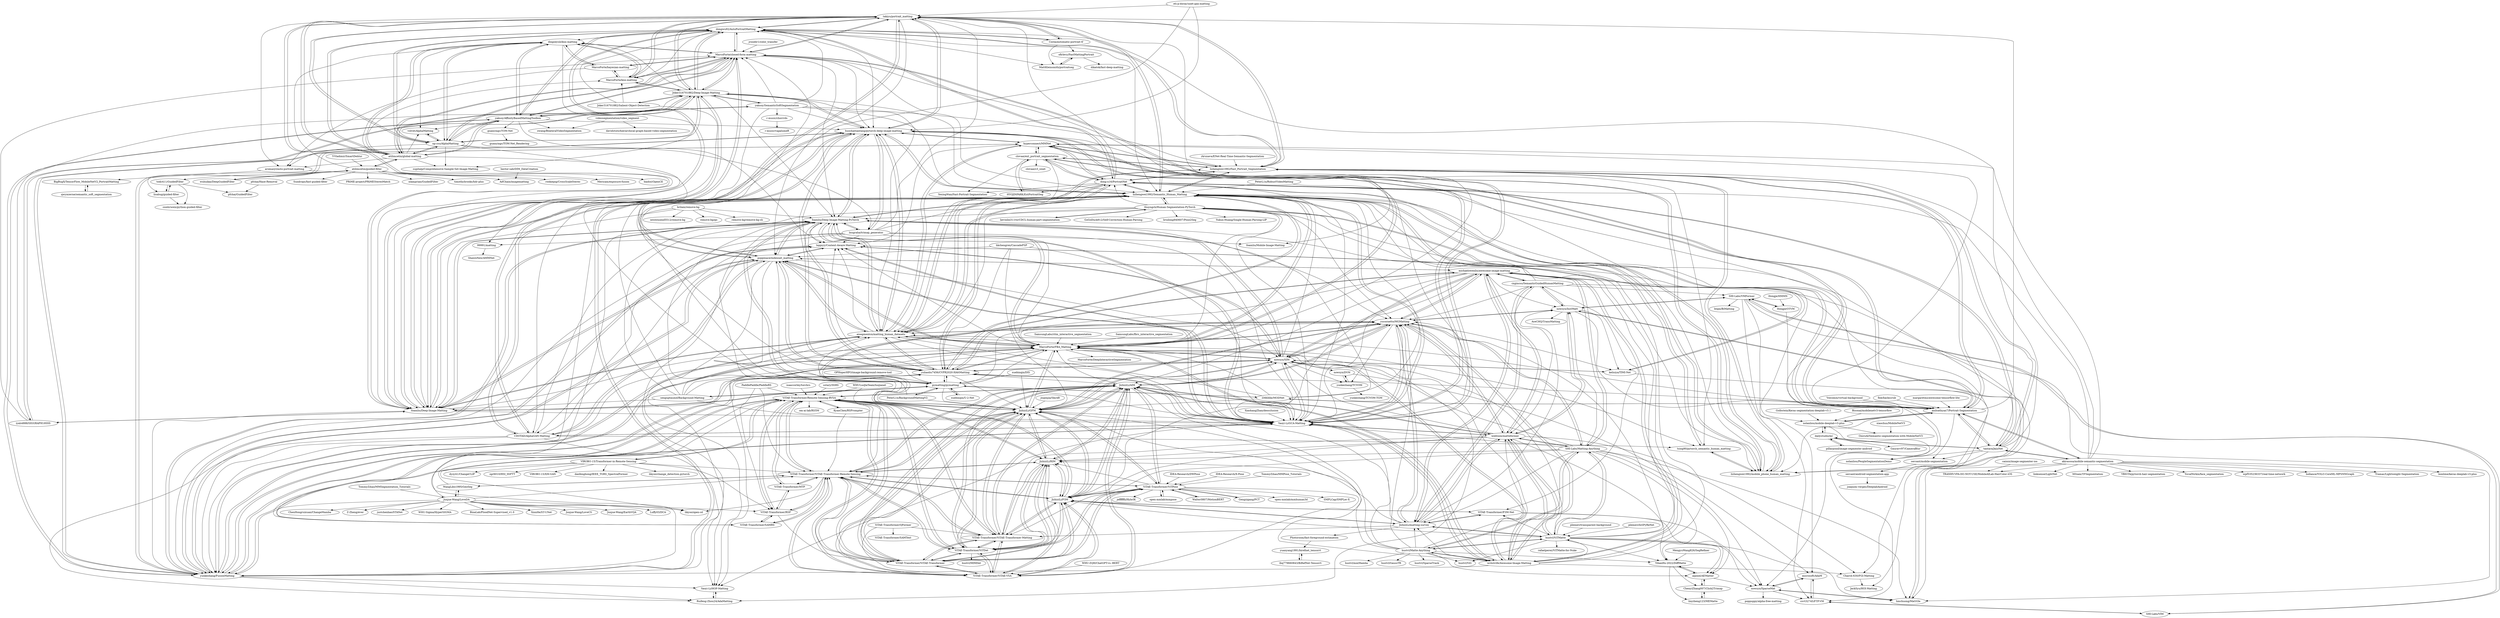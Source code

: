 digraph G {
"takiyu/portrait_matting" -> "dongwu92/AutoPortraitMatting"
"takiyu/portrait_matting" -> "lizhengwei1992/Semantic_Human_Matting"
"takiyu/portrait_matting" -> "Corea/automatic-portrait-tf"
"takiyu/portrait_matting" -> "huochaitiantang/pytorch-deep-image-matting"
"takiyu/portrait_matting" -> "MarcoForte/closed-form-matting"
"takiyu/portrait_matting" -> "Joker316701882/Deep-Image-Matting"
"takiyu/portrait_matting" -> "lizhengwei1992/Fast_Portrait_Segmentation"
"takiyu/portrait_matting" -> "MarcoForte/knn-matting"
"takiyu/portrait_matting" -> "aromazyl/auto-portrait-matting"
"takiyu/portrait_matting" -> "foamliu/Deep-Image-Matting"
"takiyu/portrait_matting" -> "CDOTAD/AlphaGAN-Matting"
"takiyu/portrait_matting" -> "foamliu/Mobile-Image-Matting"
"takiyu/portrait_matting" -> "poppinace/indexnet_matting"
"takiyu/portrait_matting" -> "atilimcetin/global-matting"
"takiyu/portrait_matting" -> "np-csu/AlphaMatting"
"foamliu/Deep-Image-Matting" -> "foamliu/Deep-Image-Matting-PyTorch"
"foamliu/Deep-Image-Matting" -> "Joker316701882/Deep-Image-Matting"
"foamliu/Deep-Image-Matting" -> "lizhengwei1992/Semantic_Human_Matting"
"foamliu/Deep-Image-Matting" -> "huochaitiantang/pytorch-deep-image-matting"
"foamliu/Deep-Image-Matting" -> "dongwu92/AutoPortraitMatting"
"foamliu/Deep-Image-Matting" -> "aisegmentcn/matting_human_datasets"
"foamliu/Deep-Image-Matting" -> "poppinace/indexnet_matting"
"foamliu/Deep-Image-Matting" -> "takiyu/portrait_matting"
"foamliu/Deep-Image-Matting" -> "MarcoForte/closed-form-matting"
"foamliu/Deep-Image-Matting" -> "yuhaoliu7456/CVPR2020-HAttMatting"
"foamliu/Deep-Image-Matting" -> "yunkezhang/FusionMatting"
"foamliu/Deep-Image-Matting" -> "Yaoyi-Li/GCA-Matting"
"foamliu/Deep-Image-Matting" -> "MarcoForte/FBA_Matting"
"foamliu/Deep-Image-Matting" -> "iyah4888/SIGGRAPH18SSS"
"foamliu/Deep-Image-Matting" -> "pymatting/pymatting"
"CDOTAD/AlphaGAN-Matting" -> "Yaoyi-Li/GCA-Matting"
"CDOTAD/AlphaGAN-Matting" -> "Ruifeng-Zhou24/AdaMatting"
"CDOTAD/AlphaGAN-Matting" -> "poppinace/indexnet_matting"
"CDOTAD/AlphaGAN-Matting" -> "huochaitiantang/pytorch-deep-image-matting"
"CDOTAD/AlphaGAN-Matting" -> "takiyu/portrait_matting"
"CDOTAD/AlphaGAN-Matting" -> "hqqxyy/Context-Aware-Matting"
"CDOTAD/AlphaGAN-Matting" -> "yunkezhang/FusionMatting"
"CDOTAD/AlphaGAN-Matting" -> "Yaoyi-Li/HOP-Matting"
"CDOTAD/AlphaGAN-Matting" -> "MarcoForte/FBA_Matting"
"CDOTAD/AlphaGAN-Matting" -> "tsing90/pytorch_semantic_human_matting"
"CDOTAD/AlphaGAN-Matting" -> "foamliu/Deep-Image-Matting-PyTorch"
"foamliu/Deep-Image-Matting-PyTorch" -> "foamliu/Deep-Image-Matting"
"foamliu/Deep-Image-Matting-PyTorch" -> "Yaoyi-Li/GCA-Matting"
"foamliu/Deep-Image-Matting-PyTorch" -> "huochaitiantang/pytorch-deep-image-matting"
"foamliu/Deep-Image-Matting-PyTorch" -> "lizhengwei1992/Semantic_Human_Matting"
"foamliu/Deep-Image-Matting-PyTorch" -> "poppinace/indexnet_matting"
"foamliu/Deep-Image-Matting-PyTorch" -> "MarcoForte/FBA_Matting"
"foamliu/Deep-Image-Matting-PyTorch" -> "yuhaoliu7456/CVPR2020-HAttMatting"
"foamliu/Deep-Image-Matting-PyTorch" -> "aisegmentcn/matting_human_datasets"
"foamliu/Deep-Image-Matting-PyTorch" -> "yunkezhang/FusionMatting"
"foamliu/Deep-Image-Matting-PyTorch" -> "yucornetto/MGMatting"
"foamliu/Deep-Image-Matting-PyTorch" -> "JizhiziLi/GFM"
"foamliu/Deep-Image-Matting-PyTorch" -> "nowsyn/SIM"
"foamliu/Deep-Image-Matting-PyTorch" -> "pymatting/pymatting"
"foamliu/Deep-Image-Matting-PyTorch" -> "lnugraha/trimap_generator"
"foamliu/Deep-Image-Matting-PyTorch" -> "hqqxyy/Context-Aware-Matting"
"akirasosa/mobile-semantic-segmentation" -> "TRANHV-VFA-DO-NOT-USE/MobileAILab-HairColor-iOS"
"akirasosa/mobile-semantic-segmentation" -> "tantara/JejuNet"
"akirasosa/mobile-semantic-segmentation" -> "anilsathyan7/Portrait-Segmentation"
"akirasosa/mobile-semantic-segmentation" -> "linksense/LightNet" ["e"=1]
"akirasosa/mobile-semantic-segmentation" -> "MSiam/TFSegmentation" ["e"=1]
"akirasosa/mobile-semantic-segmentation" -> "lizhengwei1992/mobile_phone_human_matting"
"akirasosa/mobile-semantic-segmentation" -> "lizhengwei1992/Fast_Portrait_Segmentation"
"akirasosa/mobile-semantic-segmentation" -> "YBIGTA/pytorch-hair-segmentation" ["e"=1]
"akirasosa/mobile-semantic-segmentation" -> "YuvalNirkin/face_segmentation" ["e"=1]
"akirasosa/mobile-semantic-segmentation" -> "wpf535236337/real-time-network" ["e"=1]
"akirasosa/mobile-semantic-segmentation" -> "dongwu92/AutoPortraitMatting"
"akirasosa/mobile-semantic-segmentation" -> "hollance/YOLO-CoreML-MPSNNGraph" ["e"=1]
"akirasosa/mobile-semantic-segmentation" -> "dong-x16/PortraitNet"
"akirasosa/mobile-semantic-segmentation" -> "Tramac/Lightweight-Segmentation" ["e"=1]
"akirasosa/mobile-semantic-segmentation" -> "bonlime/keras-deeplab-v3-plus" ["e"=1]
"aisegmentcn/matting_human_datasets" -> "lizhengwei1992/Semantic_Human_Matting"
"aisegmentcn/matting_human_datasets" -> "yunkezhang/FusionMatting"
"aisegmentcn/matting_human_datasets" -> "poppinace/indexnet_matting"
"aisegmentcn/matting_human_datasets" -> "foamliu/Deep-Image-Matting-PyTorch"
"aisegmentcn/matting_human_datasets" -> "yuhaoliu7456/CVPR2020-HAttMatting"
"aisegmentcn/matting_human_datasets" -> "dong-x16/PortraitNet"
"aisegmentcn/matting_human_datasets" -> "Yaoyi-Li/GCA-Matting"
"aisegmentcn/matting_human_datasets" -> "MarcoForte/FBA_Matting"
"aisegmentcn/matting_human_datasets" -> "yucornetto/MGMatting"
"aisegmentcn/matting_human_datasets" -> "huochaitiantang/pytorch-deep-image-matting"
"aisegmentcn/matting_human_datasets" -> "lizhengwei1992/Fast_Portrait_Segmentation"
"aisegmentcn/matting_human_datasets" -> "foamliu/Deep-Image-Matting"
"aisegmentcn/matting_human_datasets" -> "tsing90/pytorch_semantic_human_matting"
"aisegmentcn/matting_human_datasets" -> "hyperconnect/MMNet"
"aisegmentcn/matting_human_datasets" -> "hqqxyy/Context-Aware-Matting"
"pillarpond/image-segmenter-android" -> "dailystudio/ml"
"sercant/android-segmentation-app" -> "joaquim-verges/DeeplabAndroid"
"xiaochus/MobileNetV3" -> "OniroAI/Semantic-segmentation-with-MobileNetV3" ["e"=1]
"nolanliou/mobile-deeplab-v3-plus" -> "nolanliou/PeopleSegmentationDemo"
"nolanliou/mobile-deeplab-v3-plus" -> "anilsathyan7/Portrait-Segmentation"
"nolanliou/mobile-deeplab-v3-plus" -> "OniroAI/Semantic-segmentation-with-MobileNetV3"
"nolanliou/mobile-deeplab-v3-plus" -> "dailystudio/ml"
"nolanliou/mobile-deeplab-v3-plus" -> "dong-x16/PortraitNet"
"OPHoperHPO/image-background-remove-tool" -> "pymatting/pymatting" ["e"=1]
"Bisonai/mobilenetv3-tensorflow" -> "nolanliou/mobile-deeplab-v3-plus" ["e"=1]
"tantara/JejuNet" -> "dailystudio/ml"
"tantara/JejuNet" -> "anilsathyan7/Portrait-Segmentation"
"tantara/JejuNet" -> "lizhengwei1992/Fast_Portrait_Segmentation"
"tantara/JejuNet" -> "sercant/mobile-segmentation"
"tantara/JejuNet" -> "dong-x16/PortraitNet"
"tantara/JejuNet" -> "lizhengwei1992/mobile_phone_human_matting"
"tantara/JejuNet" -> "akirasosa/mobile-semantic-segmentation"
"tantara/JejuNet" -> "nolanliou/PeopleSegmentationDemo"
"tantara/JejuNet" -> "hyperconnect/MMNet"
"tantara/JejuNet" -> "lizhengwei1992/Semantic_Human_Matting"
"Golbstein/Keras-segmentation-deeplab-v3.1" -> "nolanliou/mobile-deeplab-v3-plus" ["e"=1]
"brilam/remove-bg" -> "pymatting/pymatting"
"brilam/remove-bg" -> "foamliu/Deep-Image-Matting"
"brilam/remove-bg" -> "remove-bg/go"
"brilam/remove-bg" -> "foamliu/Deep-Image-Matting-PyTorch"
"brilam/remove-bg" -> "remove-bg/remove-bg-cli"
"brilam/remove-bg" -> "mtownsend5512/remove-bg"
"dong-x16/PortraitNet" -> "clovaai/ext_portrait_segmentation"
"dong-x16/PortraitNet" -> "anilsathyan7/Portrait-Segmentation"
"dong-x16/PortraitNet" -> "lizhengwei1992/Fast_Portrait_Segmentation"
"dong-x16/PortraitNet" -> "hyperconnect/MMNet"
"dong-x16/PortraitNet" -> "lizhengwei1992/mobile_phone_human_matting"
"dong-x16/PortraitNet" -> "aisegmentcn/matting_human_datasets"
"dong-x16/PortraitNet" -> "lizhengwei1992/Semantic_Human_Matting"
"dong-x16/PortraitNet" -> "dongwu92/AutoPortraitMatting"
"dong-x16/PortraitNet" -> "HYOJINPARK/ExtPortraitSeg"
"dong-x16/PortraitNet" -> "yunkezhang/FusionMatting"
"dong-x16/PortraitNet" -> "yuhaoliu7456/CVPR2020-HAttMatting"
"dong-x16/PortraitNet" -> "Yaoyi-Li/GCA-Matting"
"dong-x16/PortraitNet" -> "takiyu/portrait_matting"
"dong-x16/PortraitNet" -> "tantara/JejuNet"
"dong-x16/PortraitNet" -> "YexingWan/Fast-Portrait-Segmentation"
"cainxx/image-segmenter-ios" -> "TRANHV-VFA-DO-NOT-USE/MobileAILab-HairColor-iOS" ["e"=1]
"wuhuikai/DeepGuidedFilter" -> "atilimcetin/guided-filter" ["e"=1]
"Joker316701882/Salient-Object-Detection" -> "Joker316701882/Deep-Image-Matting" ["e"=1]
"Joker316701882/Salient-Object-Detection" -> "dongwu92/AutoPortraitMatting" ["e"=1]
"Joker316701882/Salient-Object-Detection" -> "foamliu/Deep-Image-Matting" ["e"=1]
"Joker316701882/Salient-Object-Detection" -> "MarcoForte/knn-matting" ["e"=1]
"iArunava/ENet-Real-Time-Semantic-Segmentation" -> "lizhengwei1992/Fast_Portrait_Segmentation" ["e"=1]
"lizhengwei1992/Semantic_Human_Matting" -> "aisegmentcn/matting_human_datasets"
"lizhengwei1992/Semantic_Human_Matting" -> "tsing90/pytorch_semantic_human_matting"
"lizhengwei1992/Semantic_Human_Matting" -> "Yaoyi-Li/GCA-Matting"
"lizhengwei1992/Semantic_Human_Matting" -> "foamliu/Deep-Image-Matting"
"lizhengwei1992/Semantic_Human_Matting" -> "foamliu/Deep-Image-Matting-PyTorch"
"lizhengwei1992/Semantic_Human_Matting" -> "lizhengwei1992/mobile_phone_human_matting"
"lizhengwei1992/Semantic_Human_Matting" -> "takiyu/portrait_matting"
"lizhengwei1992/Semantic_Human_Matting" -> "lizhengwei1992/Fast_Portrait_Segmentation"
"lizhengwei1992/Semantic_Human_Matting" -> "yunkezhang/FusionMatting"
"lizhengwei1992/Semantic_Human_Matting" -> "poppinace/indexnet_matting"
"lizhengwei1992/Semantic_Human_Matting" -> "huochaitiantang/pytorch-deep-image-matting"
"lizhengwei1992/Semantic_Human_Matting" -> "yuhaoliu7456/CVPR2020-HAttMatting"
"lizhengwei1992/Semantic_Human_Matting" -> "MarcoForte/FBA_Matting"
"lizhengwei1992/Semantic_Human_Matting" -> "thuyngch/Human-Segmentation-PyTorch"
"lizhengwei1992/Semantic_Human_Matting" -> "dong-x16/PortraitNet"
"r-music/chorrrds" -> "r-music/vagalumeR"
"eti-p-doray/unet-gan-matting" -> "takiyu/portrait_matting" ["e"=1]
"eti-p-doray/unet-gan-matting" -> "huochaitiantang/pytorch-deep-image-matting" ["e"=1]
"eti-p-doray/unet-gan-matting" -> "CDOTAD/AlphaGAN-Matting" ["e"=1]
"MattKleinsmith/portraitseg" -> "ofirlevy/FastMattingPortrait"
"poppinace/indexnet_matting" -> "Yaoyi-Li/GCA-Matting"
"poppinace/indexnet_matting" -> "MarcoForte/FBA_Matting"
"poppinace/indexnet_matting" -> "hqqxyy/Context-Aware-Matting"
"poppinace/indexnet_matting" -> "yunkezhang/FusionMatting"
"poppinace/indexnet_matting" -> "foamliu/Deep-Image-Matting-PyTorch"
"poppinace/indexnet_matting" -> "huochaitiantang/pytorch-deep-image-matting"
"poppinace/indexnet_matting" -> "yuhaoliu7456/CVPR2020-HAttMatting"
"poppinace/indexnet_matting" -> "lizhengwei1992/Semantic_Human_Matting"
"poppinace/indexnet_matting" -> "CDOTAD/AlphaGAN-Matting"
"poppinace/indexnet_matting" -> "aisegmentcn/matting_human_datasets"
"poppinace/indexnet_matting" -> "Yaoyi-Li/HOP-Matting"
"poppinace/indexnet_matting" -> "foamliu/Deep-Image-Matting"
"poppinace/indexnet_matting" -> "JizhiziLi/GFM"
"poppinace/indexnet_matting" -> "nowsyn/SIM"
"poppinace/indexnet_matting" -> "michaelowenliu/awesome-image-matting"
"dailystudio/ml" -> "pillarpond/image-segmenter-android"
"dailystudio/ml" -> "Gauravv97/CameraBlur"
"dailystudio/ml" -> "tantara/JejuNet"
"dailystudio/ml" -> "nolanliou/mobile-deeplab-v3-plus"
"huochaitiantang/pytorch-deep-image-matting" -> "Yaoyi-Li/GCA-Matting"
"huochaitiantang/pytorch-deep-image-matting" -> "foamliu/Deep-Image-Matting-PyTorch"
"huochaitiantang/pytorch-deep-image-matting" -> "poppinace/indexnet_matting"
"huochaitiantang/pytorch-deep-image-matting" -> "lizhengwei1992/Semantic_Human_Matting"
"huochaitiantang/pytorch-deep-image-matting" -> "lnugraha/trimap_generator"
"huochaitiantang/pytorch-deep-image-matting" -> "foamliu/Deep-Image-Matting"
"huochaitiantang/pytorch-deep-image-matting" -> "yuhaoliu7456/CVPR2020-HAttMatting"
"huochaitiantang/pytorch-deep-image-matting" -> "CDOTAD/AlphaGAN-Matting"
"huochaitiantang/pytorch-deep-image-matting" -> "takiyu/portrait_matting"
"huochaitiantang/pytorch-deep-image-matting" -> "MarcoForte/FBA_Matting"
"huochaitiantang/pytorch-deep-image-matting" -> "aisegmentcn/matting_human_datasets"
"huochaitiantang/pytorch-deep-image-matting" -> "tsing90/pytorch_semantic_human_matting"
"huochaitiantang/pytorch-deep-image-matting" -> "Joker316701882/Deep-Image-Matting"
"huochaitiantang/pytorch-deep-image-matting" -> "yunkezhang/FusionMatting"
"huochaitiantang/pytorch-deep-image-matting" -> "hyperconnect/MMNet"
"99991/matting" -> "ShawnNew/AMMNet"
"yunkezhang/FusionMatting" -> "Yaoyi-Li/GCA-Matting"
"yunkezhang/FusionMatting" -> "hqqxyy/Context-Aware-Matting"
"yunkezhang/FusionMatting" -> "MarcoForte/FBA_Matting"
"yunkezhang/FusionMatting" -> "yuhaoliu7456/CVPR2020-HAttMatting"
"yunkezhang/FusionMatting" -> "poppinace/indexnet_matting"
"yunkezhang/FusionMatting" -> "lizhengwei1992/Semantic_Human_Matting"
"yunkezhang/FusionMatting" -> "aisegmentcn/matting_human_datasets"
"yunkezhang/FusionMatting" -> "Yaoyi-Li/HOP-Matting"
"yunkezhang/FusionMatting" -> "foamliu/Deep-Image-Matting-PyTorch"
"yunkezhang/FusionMatting" -> "huochaitiantang/pytorch-deep-image-matting"
"yunkezhang/FusionMatting" -> "nowsyn/SIM"
"yunkezhang/FusionMatting" -> "yucornetto/MGMatting"
"yunkezhang/FusionMatting" -> "Ruifeng-Zhou24/AdaMatting"
"yunkezhang/FusionMatting" -> "yaksoy/AffinityBasedMattingToolbox"
"yunkezhang/FusionMatting" -> "hyperconnect/MMNet"
"lizhengwei1992/mobile_phone_human_matting" -> "lizhengwei1992/Fast_Portrait_Segmentation"
"lizhengwei1992/mobile_phone_human_matting" -> "hyperconnect/MMNet"
"lizhengwei1992/mobile_phone_human_matting" -> "lizhengwei1992/Semantic_Human_Matting"
"lizhengwei1992/mobile_phone_human_matting" -> "dong-x16/PortraitNet"
"lizhengwei1992/mobile_phone_human_matting" -> "tsing90/pytorch_semantic_human_matting"
"lizhengwei1992/Fast_Portrait_Segmentation" -> "lizhengwei1992/mobile_phone_human_matting"
"lizhengwei1992/Fast_Portrait_Segmentation" -> "hyperconnect/MMNet"
"lizhengwei1992/Fast_Portrait_Segmentation" -> "lizhengwei1992/Semantic_Human_Matting"
"lizhengwei1992/Fast_Portrait_Segmentation" -> "dong-x16/PortraitNet"
"lizhengwei1992/Fast_Portrait_Segmentation" -> "aisegmentcn/matting_human_datasets"
"lizhengwei1992/Fast_Portrait_Segmentation" -> "takiyu/portrait_matting"
"lizhengwei1992/Fast_Portrait_Segmentation" -> "anilsathyan7/Portrait-Segmentation"
"lizhengwei1992/Fast_Portrait_Segmentation" -> "dongwu92/AutoPortraitMatting"
"lizhengwei1992/Fast_Portrait_Segmentation" -> "clovaai/ext_portrait_segmentation"
"lizhengwei1992/Fast_Portrait_Segmentation" -> "tantara/JejuNet"
"iyah4888/SIGGRAPH18SSS" -> "yaksoy/SemanticSoftSegmentation"
"iyah4888/SIGGRAPH18SSS" -> "foamliu/Deep-Image-Matting"
"iyah4888/SIGGRAPH18SSS" -> "Joker316701882/Deep-Image-Matting"
"iyah4888/SIGGRAPH18SSS" -> "MarcoForte/closed-form-matting"
"thuyngch/Human-Segmentation-PyTorch" -> "lizhengwei1992/Semantic_Human_Matting"
"thuyngch/Human-Segmentation-PyTorch" -> "anilsathyan7/Portrait-Segmentation"
"thuyngch/Human-Segmentation-PyTorch" -> "aisegmentcn/matting_human_datasets"
"thuyngch/Human-Segmentation-PyTorch" -> "kevinlin311tw/CDCL-human-part-segmentation" ["e"=1]
"thuyngch/Human-Segmentation-PyTorch" -> "Yaoyi-Li/GCA-Matting"
"thuyngch/Human-Segmentation-PyTorch" -> "dong-x16/PortraitNet"
"thuyngch/Human-Segmentation-PyTorch" -> "foamliu/Deep-Image-Matting-PyTorch"
"thuyngch/Human-Segmentation-PyTorch" -> "GoGoDuck912/Self-Correction-Human-Parsing" ["e"=1]
"thuyngch/Human-Segmentation-PyTorch" -> "liruilong940607/Pose2Seg" ["e"=1]
"thuyngch/Human-Segmentation-PyTorch" -> "Yukun-Huang/Single-Human-Parsing-LIP" ["e"=1]
"thuyngch/Human-Segmentation-PyTorch" -> "MarcoForte/FBA_Matting"
"thuyngch/Human-Segmentation-PyTorch" -> "lizhengwei1992/mobile_phone_human_matting"
"thuyngch/Human-Segmentation-PyTorch" -> "yunkezhang/FusionMatting"
"thuyngch/Human-Segmentation-PyTorch" -> "yucornetto/MGMatting"
"thuyngch/Human-Segmentation-PyTorch" -> "nolanliou/mobile-deeplab-v3-plus"
"hyperconnect/MMNet" -> "lizhengwei1992/mobile_phone_human_matting"
"hyperconnect/MMNet" -> "lizhengwei1992/Fast_Portrait_Segmentation"
"hyperconnect/MMNet" -> "dong-x16/PortraitNet"
"hyperconnect/MMNet" -> "huochaitiantang/pytorch-deep-image-matting"
"hyperconnect/MMNet" -> "hqqxyy/Context-Aware-Matting"
"hyperconnect/MMNet" -> "yunkezhang/FusionMatting"
"hyperconnect/MMNet" -> "aisegmentcn/matting_human_datasets"
"hyperconnect/MMNet" -> "clovaai/ext_portrait_segmentation"
"lnugraha/trimap_generator" -> "huochaitiantang/pytorch-deep-image-matting"
"lnugraha/trimap_generator" -> "MarcoForte/FBA_Matting"
"lnugraha/trimap_generator" -> "lizhengwei1992/Semantic_Human_Matting"
"lnugraha/trimap_generator" -> "foamliu/Deep-Image-Matting-PyTorch"
"lnugraha/trimap_generator" -> "yunkezhang/FusionMatting"
"lnugraha/trimap_generator" -> "hqqxyy/Context-Aware-Matting"
"lnugraha/trimap_generator" -> "CDOTAD/AlphaGAN-Matting"
"lnugraha/trimap_generator" -> "takiyu/portrait_matting"
"lnugraha/trimap_generator" -> "Yaoyi-Li/GCA-Matting"
"lnugraha/trimap_generator" -> "99991/matting"
"lnugraha/trimap_generator" -> "foamliu/Mobile-Image-Matting"
"ofirlevy/FastMattingPortrait" -> "MattKleinsmith/portraitseg"
"ofirlevy/FastMattingPortrait" -> "dikatok/fast-deep-matting"
"yaksoy/SemanticSoftSegmentation" -> "iyah4888/SIGGRAPH18SSS"
"yaksoy/SemanticSoftSegmentation" -> "Joker316701882/Deep-Image-Matting"
"yaksoy/SemanticSoftSegmentation" -> "foamliu/Deep-Image-Matting"
"yaksoy/SemanticSoftSegmentation" -> "yaksoy/AffinityBasedMattingToolbox"
"yaksoy/SemanticSoftSegmentation" -> "MarcoForte/closed-form-matting"
"yaksoy/SemanticSoftSegmentation" -> "lizhengwei1992/Semantic_Human_Matting"
"yaksoy/SemanticSoftSegmentation" -> "dongwu92/AutoPortraitMatting"
"yaksoy/SemanticSoftSegmentation" -> "r-music/chorrrds"
"yaksoy/SemanticSoftSegmentation" -> "huochaitiantang/pytorch-deep-image-matting"
"yaksoy/SemanticSoftSegmentation" -> "lizhengwei1992/Fast_Portrait_Segmentation"
"sercant/mobile-segmentation" -> "sercant/android-segmentation-app"
"tsing90/pytorch_semantic_human_matting" -> "lizhengwei1992/Semantic_Human_Matting"
"tsing90/pytorch_semantic_human_matting" -> "lizhengwei1992/mobile_phone_human_matting"
"hector-sab/DIM_DataCreation" -> "AifChain/imagematting"
"guanyingc/TOM-Net" -> "guanyingc/TOM-Net_Rendering"
"BigBugX/TensorFlow_MobileNetV2_PortraitMatting" -> "qwymierne/semantic_soft_segmentation"
"qwymierne/semantic_soft_segmentation" -> "BigBugX/TensorFlow_MobileNetV2_PortraitMatting"
"xuebinqin/U-2-Net" -> "pymatting/pymatting" ["e"=1]
"SamsungLabs/fbrs_interactive_segmentation" -> "MarcoForte/FBA_Matting" ["e"=1]
"open-mmlab/mmpose" -> "ViTAE-Transformer/ViTPose" ["e"=1]
"pymatting/pymatting" -> "foamliu/Deep-Image-Matting-PyTorch"
"pymatting/pymatting" -> "MarcoForte/FBA_Matting"
"pymatting/pymatting" -> "JizhiziLi/GFM"
"pymatting/pymatting" -> "senguptaumd/Background-Matting" ["e"=1]
"pymatting/pymatting" -> "Yaoyi-Li/GCA-Matting"
"pymatting/pymatting" -> "yuhaoliu7456/CVPR2020-HAttMatting"
"pymatting/pymatting" -> "ZHKKKe/MODNet" ["e"=1]
"pymatting/pymatting" -> "lizhengwei1992/Semantic_Human_Matting"
"pymatting/pymatting" -> "aisegmentcn/matting_human_datasets"
"pymatting/pymatting" -> "foamliu/Deep-Image-Matting"
"pymatting/pymatting" -> "yucornetto/MGMatting"
"pymatting/pymatting" -> "MarcoForte/closed-form-matting"
"pymatting/pymatting" -> "PeterL1n/BackgroundMattingV2" ["e"=1]
"pymatting/pymatting" -> "xuebinqin/U-2-Net" ["e"=1]
"pymatting/pymatting" -> "poppinace/indexnet_matting"
"atilimcetin/global-matting" -> "np-csu/AlphaMatting"
"atilimcetin/global-matting" -> "dingzeyuli/knn-matting"
"atilimcetin/global-matting" -> "atilimcetin/guided-filter"
"atilimcetin/global-matting" -> "yaksoy/AffinityBasedMattingToolbox"
"atilimcetin/global-matting" -> "MarcoForte/closed-form-matting"
"atilimcetin/global-matting" -> "dongwu92/AutoPortraitMatting"
"atilimcetin/global-matting" -> "supitalp/Comprehensive-Sample-Set-Image-Matting"
"atilimcetin/global-matting" -> "Joker316701882/Deep-Image-Matting"
"atilimcetin/global-matting" -> "takiyu/portrait_matting"
"atilimcetin/global-matting" -> "volvet/AlphaMatting"
"atilimcetin/global-matting" -> "MarcoForte/knn-matting"
"atilimcetin/global-matting" -> "aromazyl/auto-portrait-matting"
"atilimcetin/global-matting" -> "99991/matting"
"anilsathyan7/Portrait-Segmentation" -> "dong-x16/PortraitNet"
"anilsathyan7/Portrait-Segmentation" -> "clovaai/ext_portrait_segmentation"
"anilsathyan7/Portrait-Segmentation" -> "lizhengwei1992/Fast_Portrait_Segmentation"
"anilsathyan7/Portrait-Segmentation" -> "tantara/JejuNet"
"anilsathyan7/Portrait-Segmentation" -> "thuyngch/Human-Segmentation-PyTorch"
"anilsathyan7/Portrait-Segmentation" -> "lizhengwei1992/mobile_phone_human_matting"
"anilsathyan7/Portrait-Segmentation" -> "nolanliou/mobile-deeplab-v3-plus"
"anilsathyan7/Portrait-Segmentation" -> "aisegmentcn/matting_human_datasets"
"anilsathyan7/Portrait-Segmentation" -> "lizhengwei1992/Semantic_Human_Matting"
"anilsathyan7/Portrait-Segmentation" -> "ZHKKKe/MODNet" ["e"=1]
"anilsathyan7/Portrait-Segmentation" -> "takiyu/portrait_matting"
"anilsathyan7/Portrait-Segmentation" -> "hyperconnect/MMNet"
"anilsathyan7/Portrait-Segmentation" -> "akirasosa/mobile-semantic-segmentation"
"anilsathyan7/Portrait-Segmentation" -> "sercant/mobile-segmentation"
"anilsathyan7/Portrait-Segmentation" -> "yuhaoliu7456/CVPR2020-HAttMatting"
"floe/backscrub" -> "anilsathyan7/Portrait-Segmentation" ["e"=1]
"senguptaumd/Background-Matting" -> "foamliu/Deep-Image-Matting-PyTorch" ["e"=1]
"senguptaumd/Background-Matting" -> "pymatting/pymatting" ["e"=1]
"senguptaumd/Background-Matting" -> "MarcoForte/FBA_Matting" ["e"=1]
"senguptaumd/Background-Matting" -> "lizhengwei1992/Semantic_Human_Matting" ["e"=1]
"senguptaumd/Background-Matting" -> "yuhaoliu7456/CVPR2020-HAttMatting" ["e"=1]
"senguptaumd/Background-Matting" -> "Yaoyi-Li/GCA-Matting" ["e"=1]
"senguptaumd/Background-Matting" -> "foamliu/Deep-Image-Matting" ["e"=1]
"senguptaumd/Background-Matting" -> "aisegmentcn/matting_human_datasets" ["e"=1]
"margaretmz/awesome-tensorflow-lite" -> "anilsathyan7/Portrait-Segmentation" ["e"=1]
"atilimcetin/guided-filter" -> "atilimcetin/global-matting"
"atilimcetin/guided-filter" -> "Sundrops/fast-guided-filter"
"atilimcetin/guided-filter" -> "tody411/GuidedFilter"
"atilimcetin/guided-filter" -> "PRiME-project/PRiMEStereoMatch" ["e"=1]
"atilimcetin/guided-filter" -> "wuhuikai/DeepGuidedFilter" ["e"=1]
"atilimcetin/guided-filter" -> "nlamprian/GuidedFilter"
"atilimcetin/guided-filter" -> "timothybrooks/hdr-plus" ["e"=1]
"atilimcetin/guided-filter" -> "dingzeyuli/knn-matting"
"atilimcetin/guided-filter" -> "lisabug/guided-filter"
"atilimcetin/guided-filter" -> "rookiepig/CrossScaleStereo" ["e"=1]
"atilimcetin/guided-filter" -> "Mericam/exposure-fusion" ["e"=1]
"atilimcetin/guided-filter" -> "baidut/OpenCE" ["e"=1]
"Yaoyi-Li/GCA-Matting" -> "MarcoForte/FBA_Matting"
"Yaoyi-Li/GCA-Matting" -> "yunkezhang/FusionMatting"
"Yaoyi-Li/GCA-Matting" -> "poppinace/indexnet_matting"
"Yaoyi-Li/GCA-Matting" -> "yuhaoliu7456/CVPR2020-HAttMatting"
"Yaoyi-Li/GCA-Matting" -> "yucornetto/MGMatting"
"Yaoyi-Li/GCA-Matting" -> "foamliu/Deep-Image-Matting-PyTorch"
"Yaoyi-Li/GCA-Matting" -> "nowsyn/SIM"
"Yaoyi-Li/GCA-Matting" -> "huochaitiantang/pytorch-deep-image-matting"
"Yaoyi-Li/GCA-Matting" -> "hqqxyy/Context-Aware-Matting"
"Yaoyi-Li/GCA-Matting" -> "lizhengwei1992/Semantic_Human_Matting"
"Yaoyi-Li/GCA-Matting" -> "Yaoyi-Li/HOP-Matting"
"Yaoyi-Li/GCA-Matting" -> "wchstrife/Awesome-Image-Matting"
"Yaoyi-Li/GCA-Matting" -> "CDOTAD/AlphaGAN-Matting"
"Yaoyi-Li/GCA-Matting" -> "webtoon/matteformer"
"Yaoyi-Li/GCA-Matting" -> "MarcoForte/closed-form-matting"
"yuhaoliu7456/CVPR2020-HAttMatting" -> "Yaoyi-Li/GCA-Matting"
"yuhaoliu7456/CVPR2020-HAttMatting" -> "MarcoForte/FBA_Matting"
"yuhaoliu7456/CVPR2020-HAttMatting" -> "yunkezhang/FusionMatting"
"yuhaoliu7456/CVPR2020-HAttMatting" -> "poppinace/indexnet_matting"
"yuhaoliu7456/CVPR2020-HAttMatting" -> "foamliu/Deep-Image-Matting-PyTorch"
"yuhaoliu7456/CVPR2020-HAttMatting" -> "huochaitiantang/pytorch-deep-image-matting"
"yuhaoliu7456/CVPR2020-HAttMatting" -> "aisegmentcn/matting_human_datasets"
"yuhaoliu7456/CVPR2020-HAttMatting" -> "yucornetto/MGMatting"
"yuhaoliu7456/CVPR2020-HAttMatting" -> "lizhengwei1992/Semantic_Human_Matting"
"yuhaoliu7456/CVPR2020-HAttMatting" -> "nowsyn/SIM"
"yuhaoliu7456/CVPR2020-HAttMatting" -> "hqqxyy/Context-Aware-Matting"
"yuhaoliu7456/CVPR2020-HAttMatting" -> "JizhiziLi/GFM"
"yuhaoliu7456/CVPR2020-HAttMatting" -> "dong-x16/PortraitNet"
"yuhaoliu7456/CVPR2020-HAttMatting" -> "pymatting/pymatting"
"yuhaoliu7456/CVPR2020-HAttMatting" -> "JizhiziLi/AIM"
"wchstrife/Awesome-Image-Matting" -> "michaelowenliu/awesome-image-matting"
"wchstrife/Awesome-Image-Matting" -> "yucornetto/MGMatting"
"wchstrife/Awesome-Image-Matting" -> "Yaoyi-Li/GCA-Matting"
"wchstrife/Awesome-Image-Matting" -> "nowsyn/SIM"
"wchstrife/Awesome-Image-Matting" -> "JizhiziLi/AIM"
"wchstrife/Awesome-Image-Matting" -> "webtoon/matteformer"
"wchstrife/Awesome-Image-Matting" -> "MarcoForte/FBA_Matting"
"wchstrife/Awesome-Image-Matting" -> "foamliu/Deep-Image-Matting-PyTorch"
"wchstrife/Awesome-Image-Matting" -> "JizhiziLi/GFM"
"wchstrife/Awesome-Image-Matting" -> "Charch-630/FGI-Matting"
"wchstrife/Awesome-Image-Matting" -> "yunkezhang/FusionMatting"
"wchstrife/Awesome-Image-Matting" -> "lizhengwei1992/Semantic_Human_Matting"
"wchstrife/Awesome-Image-Matting" -> "JizhiziLi/matting-survey"
"wchstrife/Awesome-Image-Matting" -> "hustvl/ViTMatte"
"wchstrife/Awesome-Image-Matting" -> "hustvl/Matte-Anything"
"XiaohangZhan/deocclusion" -> "Yaoyi-Li/GCA-Matting" ["e"=1]
"hkchengrex/CascadePSP" -> "Yaoyi-Li/GCA-Matting" ["e"=1]
"hkchengrex/CascadePSP" -> "poppinace/indexnet_matting" ["e"=1]
"hkchengrex/CascadePSP" -> "JizhiziLi/GFM" ["e"=1]
"hkchengrex/CascadePSP" -> "yuhaoliu7456/CVPR2020-HAttMatting" ["e"=1]
"jrosebr1/color_transfer" -> "MarcoForte/closed-form-matting" ["e"=1]
"kevinlin311tw/CDCL-human-part-segmentation" -> "thuyngch/Human-Segmentation-PyTorch" ["e"=1]
"clovaai/ext_portrait_segmentation" -> "dong-x16/PortraitNet"
"clovaai/ext_portrait_segmentation" -> "HYOJINPARK/ExtPortraitSeg"
"clovaai/ext_portrait_segmentation" -> "anilsathyan7/Portrait-Segmentation"
"clovaai/ext_portrait_segmentation" -> "YexingWan/Fast-Portrait-Segmentation"
"clovaai/ext_portrait_segmentation" -> "clovaai/c3_sinet"
"clovaai/ext_portrait_segmentation" -> "lizhengwei1992/Fast_Portrait_Segmentation"
"clovaai/ext_portrait_segmentation" -> "hyperconnect/MMNet"
"clovaai/ext_portrait_segmentation" -> "lizhengwei1992/mobile_phone_human_matting"
"clovaai/ext_portrait_segmentation" -> "aisegmentcn/matting_human_datasets"
"MarcoForte/FBA_Matting" -> "Yaoyi-Li/GCA-Matting"
"MarcoForte/FBA_Matting" -> "yuhaoliu7456/CVPR2020-HAttMatting"
"MarcoForte/FBA_Matting" -> "poppinace/indexnet_matting"
"MarcoForte/FBA_Matting" -> "yunkezhang/FusionMatting"
"MarcoForte/FBA_Matting" -> "foamliu/Deep-Image-Matting-PyTorch"
"MarcoForte/FBA_Matting" -> "yucornetto/MGMatting"
"MarcoForte/FBA_Matting" -> "nowsyn/SIM"
"MarcoForte/FBA_Matting" -> "Yaoyi-Li/HOP-Matting"
"MarcoForte/FBA_Matting" -> "huochaitiantang/pytorch-deep-image-matting"
"MarcoForte/FBA_Matting" -> "hqqxyy/Context-Aware-Matting"
"MarcoForte/FBA_Matting" -> "lizhengwei1992/Semantic_Human_Matting"
"MarcoForte/FBA_Matting" -> "aisegmentcn/matting_human_datasets"
"MarcoForte/FBA_Matting" -> "JizhiziLi/GFM"
"MarcoForte/FBA_Matting" -> "Ruifeng-Zhou24/AdaMatting"
"MarcoForte/FBA_Matting" -> "MarcoForte/DeepInteractiveSegmentation" ["e"=1]
"Ruifeng-Zhou24/AdaMatting" -> "Yaoyi-Li/HOP-Matting"
"Yaoyi-Li/HOP-Matting" -> "Ruifeng-Zhou24/AdaMatting"
"videosegmentation/video_segment" -> "davidstutz/hierarchical-graph-based-video-segmentation"
"videosegmentation/video_segment" -> "owang/BilateralVideoSegmentation"
"HYOJINPARK/ExtPortraitSeg" -> "clovaai/ext_portrait_segmentation"
"hqqxyy/Context-Aware-Matting" -> "yunkezhang/FusionMatting"
"hqqxyy/Context-Aware-Matting" -> "Yaoyi-Li/HOP-Matting"
"hqqxyy/Context-Aware-Matting" -> "poppinace/indexnet_matting"
"hqqxyy/Context-Aware-Matting" -> "kelisiya/TIMI-Net"
"hqqxyy/Context-Aware-Matting" -> "Yaoyi-Li/GCA-Matting"
"hqqxyy/Context-Aware-Matting" -> "nowsyn/SIM"
"SamsungLabs/ritm_interactive_segmentation" -> "MarcoForte/FBA_Matting" ["e"=1]
"np-csu/AlphaMatting" -> "atilimcetin/global-matting"
"np-csu/AlphaMatting" -> "volvet/AlphaMatting"
"np-csu/AlphaMatting" -> "dongwu92/AutoPortraitMatting"
"np-csu/AlphaMatting" -> "MarcoForte/closed-form-matting"
"np-csu/AlphaMatting" -> "dingzeyuli/knn-matting"
"np-csu/AlphaMatting" -> "Joker316701882/Deep-Image-Matting"
"np-csu/AlphaMatting" -> "supitalp/Comprehensive-Sample-Set-Image-Matting"
"np-csu/AlphaMatting" -> "yaksoy/AffinityBasedMattingToolbox"
"np-csu/AlphaMatting" -> "aromazyl/auto-portrait-matting"
"np-csu/AlphaMatting" -> "takiyu/portrait_matting"
"np-csu/AlphaMatting" -> "foamliu/Deep-Image-Matting"
"np-csu/AlphaMatting" -> "lnugraha/trimap_generator"
"ZHKKKe/MODNet" -> "JizhiziLi/GFM" ["e"=1]
"ZHKKKe/MODNet" -> "pymatting/pymatting" ["e"=1]
"ZHKKKe/MODNet" -> "foamliu/Deep-Image-Matting-PyTorch" ["e"=1]
"ZHKKKe/MODNet" -> "anilsathyan7/Portrait-Segmentation" ["e"=1]
"ZHKKKe/MODNet" -> "lizhengwei1992/Semantic_Human_Matting" ["e"=1]
"ZHKKKe/MODNet" -> "MarcoForte/FBA_Matting" ["e"=1]
"ZHKKKe/MODNet" -> "aisegmentcn/matting_human_datasets" ["e"=1]
"JizhiziLi/AIM" -> "JizhiziLi/P3M"
"JizhiziLi/AIM" -> "ViTAE-Transformer/ViTAE-Transformer-Matting"
"JizhiziLi/AIM" -> "JizhiziLi/RIM"
"JizhiziLi/AIM" -> "ViTAE-Transformer/ViTAE-VSA"
"JizhiziLi/AIM" -> "JizhiziLi/GFM"
"JizhiziLi/AIM" -> "ViTAE-Transformer/ViTAE-Transformer"
"JizhiziLi/AIM" -> "ViTAE-Transformer/ViTDet"
"JizhiziLi/AIM" -> "ViTAE-Transformer/ViTAE-Transformer-Remote-Sensing"
"JizhiziLi/AIM" -> "ViTAE-Transformer/Remote-Sensing-RVSA"
"JizhiziLi/AIM" -> "nowsyn/SIM"
"JizhiziLi/AIM" -> "yucornetto/MGMatting"
"JizhiziLi/AIM" -> "wchstrife/Awesome-Image-Matting"
"JizhiziLi/AIM" -> "ViTAE-Transformer/ViTPose"
"JizhiziLi/AIM" -> "webtoon/matteformer"
"JizhiziLi/AIM" -> "MarcoForte/FBA_Matting"
"PeterL1n/BackgroundMattingV2" -> "pymatting/pymatting" ["e"=1]
"PeterL1n/BackgroundMattingV2" -> "JizhiziLi/GFM" ["e"=1]
"PeterL1n/BackgroundMattingV2" -> "foamliu/Deep-Image-Matting-PyTorch" ["e"=1]
"Volcomix/virtual-background" -> "anilsathyan7/Portrait-Segmentation" ["e"=1]
"jiupinjia/SkyAR" -> "JizhiziLi/GFM" ["e"=1]
"yucornetto/MGMatting" -> "Yaoyi-Li/GCA-Matting"
"yucornetto/MGMatting" -> "nowsyn/SIM"
"yucornetto/MGMatting" -> "webtoon/matteformer"
"yucornetto/MGMatting" -> "wchstrife/Awesome-Image-Matting"
"yucornetto/MGMatting" -> "MarcoForte/FBA_Matting"
"yucornetto/MGMatting" -> "nowsyn/InstMatt"
"yucornetto/MGMatting" -> "SHI-Labs/Matting-Anything"
"yucornetto/MGMatting" -> "JizhiziLi/AIM"
"yucornetto/MGMatting" -> "kelisiya/TIMI-Net"
"yucornetto/MGMatting" -> "yuhaoliu7456/CVPR2020-HAttMatting"
"yucornetto/MGMatting" -> "michaelowenliu/awesome-image-matting"
"yucornetto/MGMatting" -> "yunkezhang/TCVOM"
"yucornetto/MGMatting" -> "JizhiziLi/matting-survey"
"yucornetto/MGMatting" -> "JizhiziLi/GFM"
"yucornetto/MGMatting" -> "aisegmentcn/matting_human_datasets"
"nowsyn/SIM" -> "Yaoyi-Li/GCA-Matting"
"nowsyn/SIM" -> "yucornetto/MGMatting"
"nowsyn/SIM" -> "hqqxyy/Context-Aware-Matting"
"nowsyn/SIM" -> "yunkezhang/TCVOM"
"nowsyn/SIM" -> "kelisiya/TIMI-Net"
"nowsyn/SIM" -> "wchstrife/Awesome-Image-Matting"
"nowsyn/SIM" -> "JizhiziLi/AIM"
"nowsyn/SIM" -> "MarcoForte/FBA_Matting"
"nowsyn/SIM" -> "JizhiziLi/GFM"
"nowsyn/SIM" -> "nowsyn/DVM"
"nowsyn/SIM" -> "yunkezhang/FusionMatting"
"nowsyn/SIM" -> "michaelowenliu/awesome-image-matting"
"nowsyn/SIM" -> "yuhaoliu7456/CVPR2020-HAttMatting"
"nowsyn/SIM" -> "lizhengwei1992/Semantic_Human_Matting"
"nowsyn/SIM" -> "foamliu/Deep-Image-Matting-PyTorch"
"PeterL1n/RobustVideoMatting" -> "Yaoyi-Li/GCA-Matting" ["e"=1]
"PeterL1n/RobustVideoMatting" -> "lizhengwei1992/Semantic_Human_Matting" ["e"=1]
"JizhiziLi/GFM" -> "JizhiziLi/AIM"
"JizhiziLi/GFM" -> "JizhiziLi/P3M"
"JizhiziLi/GFM" -> "ViTAE-Transformer/ViTAE-Transformer-Matting"
"JizhiziLi/GFM" -> "JizhiziLi/RIM"
"JizhiziLi/GFM" -> "ViTAE-Transformer/ViTAE-Transformer"
"JizhiziLi/GFM" -> "ViTAE-Transformer/ViTAE-VSA"
"JizhiziLi/GFM" -> "ViTAE-Transformer/ViTDet"
"JizhiziLi/GFM" -> "ViTAE-Transformer/ViTAE-Transformer-Remote-Sensing"
"JizhiziLi/GFM" -> "ViTAE-Transformer/Remote-Sensing-RVSA"
"JizhiziLi/GFM" -> "Yaoyi-Li/GCA-Matting"
"JizhiziLi/GFM" -> "nowsyn/SIM"
"JizhiziLi/GFM" -> "MarcoForte/FBA_Matting"
"JizhiziLi/GFM" -> "yucornetto/MGMatting"
"JizhiziLi/GFM" -> "michaelowenliu/awesome-image-matting"
"JizhiziLi/GFM" -> "ViTAE-Transformer/ViTPose"
"JizhiziLi/P3M" -> "ViTAE-Transformer/ViTAE-Transformer-Matting"
"JizhiziLi/P3M" -> "JizhiziLi/AIM"
"JizhiziLi/P3M" -> "JizhiziLi/RIM"
"JizhiziLi/P3M" -> "ViTAE-Transformer/ViTAE-VSA"
"JizhiziLi/P3M" -> "ViTAE-Transformer/ViTAE-Transformer"
"JizhiziLi/P3M" -> "JizhiziLi/GFM"
"JizhiziLi/P3M" -> "ViTAE-Transformer/ViTDet"
"JizhiziLi/P3M" -> "ViTAE-Transformer/ViTAE-Transformer-Remote-Sensing"
"JizhiziLi/P3M" -> "ViTAE-Transformer/Remote-Sensing-RVSA"
"JizhiziLi/P3M" -> "ViTAE-Transformer/P3M-Net"
"JizhiziLi/P3M" -> "JizhiziLi/matting-survey"
"JizhiziLi/P3M" -> "ViTAE-Transformer/ViTPose"
"Photoroom/fast-foreground-estimation" -> "yuanyang1991/birefnet_tensorrt"
"nowsyn/DVM" -> "yunkezhang/TCVOM"
"nowsyn/DVM" -> "microsoft/AdaM"
"Hongje/HMMN" -> "Hongje/OTVM" ["e"=1]
"isaaccorley/torchrs" -> "ViTAE-Transformer/Remote-Sensing-RVSA" ["e"=1]
"michaelowenliu/awesome-image-matting" -> "wchstrife/Awesome-Image-Matting"
"michaelowenliu/awesome-image-matting" -> "webtoon/matteformer"
"michaelowenliu/awesome-image-matting" -> "yucornetto/MGMatting"
"michaelowenliu/awesome-image-matting" -> "JizhiziLi/GFM"
"michaelowenliu/awesome-image-matting" -> "nowsyn/SIM"
"michaelowenliu/awesome-image-matting" -> "MarcoForte/FBA_Matting"
"michaelowenliu/awesome-image-matting" -> "JizhiziLi/AIM"
"michaelowenliu/awesome-image-matting" -> "Charch-630/FGI-Matting"
"michaelowenliu/awesome-image-matting" -> "SHI-Labs/Matting-Anything"
"michaelowenliu/awesome-image-matting" -> "poppinace/indexnet_matting"
"michaelowenliu/awesome-image-matting" -> "cxgincsu/SemanticGuidedHumanMatting"
"michaelowenliu/awesome-image-matting" -> "nowsyn/InstMatt"
"michaelowenliu/awesome-image-matting" -> "JizhiziLi/matting-survey"
"michaelowenliu/awesome-image-matting" -> "JizhiziLi/P3M"
"michaelowenliu/awesome-image-matting" -> "Yaoyi-Li/GCA-Matting"
"kelisiya/TIMI-Net" -> "hqqxyy/Context-Aware-Matting"
"kelisiya/TIMI-Net" -> "JackSyu/HOI-Matting"
"kelisiya/TIMI-Net" -> "nowsyn/SIM"
"yunkezhang/TCVOM" -> "yunkezhang/TCVOM-TGM"
"yunkezhang/TCVOM" -> "nowsyn/DVM"
"xuebinqin/DIS" -> "JizhiziLi/GFM" ["e"=1]
"xuebinqin/DIS" -> "pymatting/pymatting" ["e"=1]
"ViTAE-Transformer/ViTPose" -> "ViTAE-Transformer/ViTAE-Transformer"
"ViTAE-Transformer/ViTPose" -> "ViTAE-Transformer/ViTAE-Transformer-Matting"
"ViTAE-Transformer/ViTPose" -> "ViTAE-Transformer/ViTAE-VSA"
"ViTAE-Transformer/ViTPose" -> "ViTAE-Transformer/ViTDet"
"ViTAE-Transformer/ViTPose" -> "JizhiziLi/P3M"
"ViTAE-Transformer/ViTPose" -> "JizhiziLi/AIM"
"ViTAE-Transformer/ViTPose" -> "Walter0807/MotionBERT" ["e"=1]
"ViTAE-Transformer/ViTPose" -> "JizhiziLi/RIM"
"ViTAE-Transformer/ViTPose" -> "open-mmlab/mmpose" ["e"=1]
"ViTAE-Transformer/ViTPose" -> "JizhiziLi/GFM"
"ViTAE-Transformer/ViTPose" -> "Gengzigang/PCT" ["e"=1]
"ViTAE-Transformer/ViTPose" -> "ViTAE-Transformer/ViTAE-Transformer-Remote-Sensing"
"ViTAE-Transformer/ViTPose" -> "open-mmlab/mmhuman3d" ["e"=1]
"ViTAE-Transformer/ViTPose" -> "SMPLCap/SMPLer-X" ["e"=1]
"ViTAE-Transformer/ViTPose" -> "jeffffffli/HybrIK" ["e"=1]
"ViTAE-Transformer/ViTAE-Transformer-Matting" -> "JizhiziLi/P3M"
"ViTAE-Transformer/ViTAE-Transformer-Matting" -> "ViTAE-Transformer/ViTAE-VSA"
"ViTAE-Transformer/ViTAE-Transformer-Matting" -> "JizhiziLi/RIM"
"ViTAE-Transformer/ViTAE-Transformer-Matting" -> "ViTAE-Transformer/ViTAE-Transformer"
"ViTAE-Transformer/ViTAE-Transformer-Matting" -> "JizhiziLi/AIM"
"ViTAE-Transformer/ViTAE-Transformer-Matting" -> "ViTAE-Transformer/ViTDet"
"ViTAE-Transformer/ViTAE-Transformer-Matting" -> "ViTAE-Transformer/ViTAE-Transformer-Remote-Sensing"
"ViTAE-Transformer/ViTAE-Transformer-Matting" -> "JizhiziLi/GFM"
"ViTAE-Transformer/ViTAE-Transformer-Matting" -> "ViTAE-Transformer/Remote-Sensing-RVSA"
"plemeri/InSPyReNet" -> "hustvl/ViTMatte" ["e"=1]
"WangLibo1995/GeoSeg" -> "Junjue-Wang/LoveDA" ["e"=1]
"WangLibo1995/GeoSeg" -> "ViTAE-Transformer/ViTAE-Transformer-Remote-Sensing" ["e"=1]
"WangLibo1995/GeoSeg" -> "ViTAE-Transformer/Remote-Sensing-RVSA" ["e"=1]
"ViTAE-Transformer/ViTAE-Transformer-Remote-Sensing" -> "ViTAE-Transformer/Remote-Sensing-RVSA"
"ViTAE-Transformer/ViTAE-Transformer-Remote-Sensing" -> "ViTAE-Transformer/ViTAE-Transformer"
"ViTAE-Transformer/ViTAE-Transformer-Remote-Sensing" -> "ViTAE-Transformer/ViTAE-VSA"
"ViTAE-Transformer/ViTAE-Transformer-Remote-Sensing" -> "ViTAE-Transformer/ViTAE-Transformer-Matting"
"ViTAE-Transformer/ViTAE-Transformer-Remote-Sensing" -> "ViTAE-Transformer/ViTDet"
"ViTAE-Transformer/ViTAE-Transformer-Remote-Sensing" -> "JizhiziLi/RIM"
"ViTAE-Transformer/ViTAE-Transformer-Remote-Sensing" -> "JizhiziLi/P3M"
"ViTAE-Transformer/ViTAE-Transformer-Remote-Sensing" -> "JizhiziLi/AIM"
"ViTAE-Transformer/ViTAE-Transformer-Remote-Sensing" -> "ViTAE-Transformer/RSP"
"ViTAE-Transformer/ViTAE-Transformer-Remote-Sensing" -> "ViTAE-Transformer/SAMRS" ["e"=1]
"ViTAE-Transformer/ViTAE-Transformer-Remote-Sensing" -> "JizhiziLi/GFM"
"ViTAE-Transformer/ViTAE-Transformer-Remote-Sensing" -> "ViTAE-Transformer/MTP" ["e"=1]
"ViTAE-Transformer/ViTAE-Transformer-Remote-Sensing" -> "WangLibo1995/GeoSeg" ["e"=1]
"ViTAE-Transformer/ViTAE-Transformer-Remote-Sensing" -> "likyoo/open-cd" ["e"=1]
"ViTAE-Transformer/ViTAE-Transformer-Remote-Sensing" -> "ViTAE-Transformer/ViTPose"
"dingzeyuli/knn-matting" -> "MarcoForte/knn-matting"
"dingzeyuli/knn-matting" -> "atilimcetin/global-matting"
"dingzeyuli/knn-matting" -> "np-csu/AlphaMatting"
"dingzeyuli/knn-matting" -> "MarcoForte/closed-form-matting"
"dingzeyuli/knn-matting" -> "yaksoy/AffinityBasedMattingToolbox"
"dingzeyuli/knn-matting" -> "volvet/AlphaMatting"
"dingzeyuli/knn-matting" -> "MarcoForte/bayesian-matting"
"dingzeyuli/knn-matting" -> "supitalp/Comprehensive-Sample-Set-Image-Matting"
"ViTAE-Transformer/ViTDet" -> "ViTAE-Transformer/ViTAE-Transformer"
"ViTAE-Transformer/ViTDet" -> "ViTAE-Transformer/ViTAE-VSA"
"ViTAE-Transformer/ViTDet" -> "ViTAE-Transformer/ViTAE-Transformer-Matting"
"ViTAE-Transformer/ViTDet" -> "JizhiziLi/RIM"
"ViTAE-Transformer/ViTDet" -> "JizhiziLi/P3M"
"ViTAE-Transformer/ViTDet" -> "ViTAE-Transformer/ViTAE-Transformer-Remote-Sensing"
"ViTAE-Transformer/ViTDet" -> "JizhiziLi/AIM"
"ViTAE-Transformer/ViTDet" -> "ViTAE-Transformer/Remote-Sensing-RVSA"
"ViTAE-Transformer/ViTDet" -> "JizhiziLi/GFM"
"ViTAE-Transformer/ViTDet" -> "ViTAE-Transformer/ViTPose"
"ViTAE-Transformer/ViTDet" -> "hustvl/MIMDet" ["e"=1]
"Junjue-Wang/LoveDA" -> "WangLibo1995/GeoSeg" ["e"=1]
"Junjue-Wang/LoveDA" -> "ViTAE-Transformer/ViTAE-Transformer-Remote-Sensing"
"Junjue-Wang/LoveDA" -> "Junjue-Wang/LoveCS" ["e"=1]
"Junjue-Wang/LoveDA" -> "ViTAE-Transformer/SAMRS" ["e"=1]
"Junjue-Wang/LoveDA" -> "Junjue-Wang/EarthVQA" ["e"=1]
"Junjue-Wang/LoveDA" -> "Luffy03/DCA" ["e"=1]
"Junjue-Wang/LoveDA" -> "ChenHongruixuan/ChangeMamba" ["e"=1]
"Junjue-Wang/LoveDA" -> "Z-Zheng/ever" ["e"=1]
"Junjue-Wang/LoveDA" -> "justchenhao/STANet" ["e"=1]
"Junjue-Wang/LoveDA" -> "ViTAE-Transformer/Remote-Sensing-RVSA"
"Junjue-Wang/LoveDA" -> "ViTAE-Transformer/RSP"
"Junjue-Wang/LoveDA" -> "likyoo/open-cd" ["e"=1]
"Junjue-Wang/LoveDA" -> "WHU-Sigma/HyperSIGMA" ["e"=1]
"Junjue-Wang/LoveDA" -> "BinaLab/FloodNet-Supervised_v1.0" ["e"=1]
"Junjue-Wang/LoveDA" -> "XinnHe/ST-UNet" ["e"=1]
"Y-Vladimir/SmartDeblur" -> "atilimcetin/guided-filter" ["e"=1]
"webtoon/matteformer" -> "yucornetto/MGMatting"
"webtoon/matteformer" -> "Yaoyi-Li/GCA-Matting"
"webtoon/matteformer" -> "nowsyn/InstMatt"
"webtoon/matteformer" -> "michaelowenliu/awesome-image-matting"
"webtoon/matteformer" -> "hustvl/ViTMatte"
"webtoon/matteformer" -> "JizhiziLi/RIM"
"webtoon/matteformer" -> "wchstrife/Awesome-Image-Matting"
"webtoon/matteformer" -> "JizhiziLi/AIM"
"webtoon/matteformer" -> "YihanHu-2022/DiffMatte"
"webtoon/matteformer" -> "SHI-Labs/Matting-Anything"
"webtoon/matteformer" -> "nowsyn/SIM"
"webtoon/matteformer" -> "JizhiziLi/matting-survey"
"webtoon/matteformer" -> "ViTAE-Transformer/ViTAE-Transformer-Matting"
"webtoon/matteformer" -> "JizhiziLi/P3M"
"webtoon/matteformer" -> "Charch-630/FGI-Matting"
"Walter0807/MotionBERT" -> "ViTAE-Transformer/ViTPose" ["e"=1]
"ViTAE-Transformer/ViTAE-Transformer" -> "ViTAE-Transformer/ViTAE-Transformer-Matting"
"ViTAE-Transformer/ViTAE-Transformer" -> "ViTAE-Transformer/ViTAE-VSA"
"ViTAE-Transformer/ViTAE-Transformer" -> "JizhiziLi/RIM"
"ViTAE-Transformer/ViTAE-Transformer" -> "JizhiziLi/P3M"
"ViTAE-Transformer/ViTAE-Transformer" -> "ViTAE-Transformer/ViTAE-Transformer-Remote-Sensing"
"ViTAE-Transformer/ViTAE-Transformer" -> "JizhiziLi/AIM"
"ViTAE-Transformer/ViTAE-Transformer" -> "ViTAE-Transformer/ViTDet"
"ViTAE-Transformer/ViTAE-Transformer" -> "ViTAE-Transformer/Remote-Sensing-RVSA"
"ViTAE-Transformer/ViTAE-Transformer" -> "JizhiziLi/GFM"
"ViTAE-Transformer/ViTAE-Transformer" -> "ViTAE-Transformer/ViTPose"
"ViTAE-Transformer/ViTAE-VSA" -> "ViTAE-Transformer/ViTAE-Transformer-Matting"
"ViTAE-Transformer/ViTAE-VSA" -> "ViTAE-Transformer/ViTAE-Transformer"
"ViTAE-Transformer/ViTAE-VSA" -> "JizhiziLi/RIM"
"ViTAE-Transformer/ViTAE-VSA" -> "JizhiziLi/P3M"
"ViTAE-Transformer/ViTAE-VSA" -> "JizhiziLi/AIM"
"ViTAE-Transformer/ViTAE-VSA" -> "ViTAE-Transformer/ViTDet"
"ViTAE-Transformer/ViTAE-VSA" -> "ViTAE-Transformer/ViTAE-Transformer-Remote-Sensing"
"ViTAE-Transformer/ViTAE-VSA" -> "ViTAE-Transformer/Remote-Sensing-RVSA"
"ViTAE-Transformer/ViTAE-VSA" -> "JizhiziLi/GFM"
"tody411/GuidedFilter" -> "lisabug/guided-filter"
"tody411/GuidedFilter" -> "swehrwein/python-guided-filter"
"tody411/GuidedFilter" -> "pfchai/GuidedFilter"
"WHULuoJiaTeam/luojianet" -> "ViTAE-Transformer/Remote-Sensing-RVSA" ["e"=1]
"WHULuoJiaTeam/luojianet" -> "ViTAE-Transformer/ViTAE-Transformer-Remote-Sensing" ["e"=1]
"nowsyn/InstMatt" -> "hmchuong/MaGGIe"
"nowsyn/InstMatt" -> "cxgincsu/SemanticGuidedHumanMatting"
"nowsyn/InstMatt" -> "nowsyn/SparseMat"
"nowsyn/InstMatt" -> "yucornetto/MGMatting"
"nowsyn/InstMatt" -> "SHI-Labs/VMFormer"
"nowsyn/InstMatt" -> "webtoon/matteformer"
"nowsyn/InstMatt" -> "kelisiya/TIMI-Net"
"nowsyn/InstMatt" -> "AceCHQ/TransMatting"
"Charch-630/FGI-Matting" -> "JackSyu/HOI-Matting"
"PaddlePaddle/PaddleRS" -> "ViTAE-Transformer/ViTAE-Transformer-Remote-Sensing" ["e"=1]
"PaddlePaddle/PaddleRS" -> "ViTAE-Transformer/RSP" ["e"=1]
"PaddlePaddle/PaddleRS" -> "ViTAE-Transformer/Remote-Sensing-RVSA" ["e"=1]
"VIROBO-15/Transformer-in-Remote-Sensing" -> "ViTAE-Transformer/Remote-Sensing-RVSA"
"VIROBO-15/Transformer-in-Remote-Sensing" -> "danfenghong/IEEE_TGRS_SpectralFormer" ["e"=1]
"VIROBO-15/Transformer-in-Remote-Sensing" -> "ViTAE-Transformer/ViTAE-Transformer-Remote-Sensing"
"VIROBO-15/Transformer-in-Remote-Sensing" -> "ViTAE-Transformer/RSP"
"VIROBO-15/Transformer-in-Remote-Sensing" -> "likyoo/change_detection.pytorch" ["e"=1]
"VIROBO-15/Transformer-in-Remote-Sensing" -> "likyoo/open-cd" ["e"=1]
"VIROBO-15/Transformer-in-Remote-Sensing" -> "dyzy41/ChangeCLIP" ["e"=1]
"VIROBO-15/Transformer-in-Remote-Sensing" -> "zgr6010/HSI_SSFTT" ["e"=1]
"VIROBO-15/Transformer-in-Remote-Sensing" -> "VIROBO-15/XM-GAN" ["e"=1]
"ViTAE-Transformer/Remote-Sensing-RVSA" -> "ViTAE-Transformer/ViTAE-Transformer-Remote-Sensing"
"ViTAE-Transformer/Remote-Sensing-RVSA" -> "ViTAE-Transformer/ViTAE-Transformer"
"ViTAE-Transformer/Remote-Sensing-RVSA" -> "ViTAE-Transformer/ViTAE-VSA"
"ViTAE-Transformer/Remote-Sensing-RVSA" -> "ViTAE-Transformer/ViTAE-Transformer-Matting"
"ViTAE-Transformer/Remote-Sensing-RVSA" -> "JizhiziLi/P3M"
"ViTAE-Transformer/Remote-Sensing-RVSA" -> "JizhiziLi/RIM"
"ViTAE-Transformer/Remote-Sensing-RVSA" -> "ViTAE-Transformer/ViTDet"
"ViTAE-Transformer/Remote-Sensing-RVSA" -> "JizhiziLi/AIM"
"ViTAE-Transformer/Remote-Sensing-RVSA" -> "ViTAE-Transformer/SAMRS" ["e"=1]
"ViTAE-Transformer/Remote-Sensing-RVSA" -> "JizhiziLi/GFM"
"ViTAE-Transformer/Remote-Sensing-RVSA" -> "ViTAE-Transformer/RSP"
"ViTAE-Transformer/Remote-Sensing-RVSA" -> "om-ai-lab/RS5M" ["e"=1]
"ViTAE-Transformer/Remote-Sensing-RVSA" -> "VIROBO-15/Transformer-in-Remote-Sensing"
"ViTAE-Transformer/Remote-Sensing-RVSA" -> "KyanChen/RSPrompter" ["e"=1]
"ViTAE-Transformer/Remote-Sensing-RVSA" -> "ViTAE-Transformer/MTP" ["e"=1]
"TommyZihao/MMPose_Tutorials" -> "ViTAE-Transformer/ViTPose" ["e"=1]
"TommyZihao/MMSegmentation_Tutorials" -> "Junjue-Wang/LoveDA" ["e"=1]
"SHI-Labs/VMFormer" -> "SHI-Labs/VIM"
"SHI-Labs/VMFormer" -> "Hongje/OTVM"
"SHI-Labs/VMFormer" -> "microsoft/AdaM"
"SHI-Labs/VMFormer" -> "hmchuong/MaGGIe"
"SHI-Labs/VMFormer" -> "htqin/BiMatting"
"SHI-Labs/VMFormer" -> "nowsyn/InstMatt"
"SHI-Labs/VMFormer" -> "csvt32745/FTP-VM"
"plemeri/transparent-background" -> "hustvl/ViTMatte" ["e"=1]
"JizhiziLi/RIM" -> "JizhiziLi/P3M"
"JizhiziLi/RIM" -> "ViTAE-Transformer/ViTAE-Transformer-Matting"
"JizhiziLi/RIM" -> "ViTAE-Transformer/ViTAE-VSA"
"JizhiziLi/RIM" -> "JizhiziLi/AIM"
"JizhiziLi/RIM" -> "ViTAE-Transformer/ViTAE-Transformer"
"JizhiziLi/RIM" -> "ViTAE-Transformer/ViTDet"
"JizhiziLi/RIM" -> "JizhiziLi/GFM"
"JizhiziLi/RIM" -> "ViTAE-Transformer/ViTAE-Transformer-Remote-Sensing"
"JizhiziLi/RIM" -> "ViTAE-Transformer/Remote-Sensing-RVSA"
"cxgincsu/SemanticGuidedHumanMatting" -> "nowsyn/InstMatt"
"cxgincsu/SemanticGuidedHumanMatting" -> "SHI-Labs/VMFormer"
"cxgincsu/SemanticGuidedHumanMatting" -> "yucornetto/MGMatting"
"cxgincsu/SemanticGuidedHumanMatting" -> "JizhiziLi/matting-survey"
"cxgincsu/SemanticGuidedHumanMatting" -> "michaelowenliu/awesome-image-matting"
"cxgincsu/SemanticGuidedHumanMatting" -> "webtoon/matteformer"
"cxgincsu/SemanticGuidedHumanMatting" -> "ViTAE-Transformer/P3M-Net"
"cxgincsu/SemanticGuidedHumanMatting" -> "hmchuong/MaGGIe"
"cxgincsu/SemanticGuidedHumanMatting" -> "lizhengwei1992/Semantic_Human_Matting"
"sstary/SSRS" -> "ViTAE-Transformer/Remote-Sensing-RVSA" ["e"=1]
"pfchai/Haze-Removal" -> "pfchai/GuidedFilter" ["e"=1]
"csvt32745/FTP-VM" -> "SHI-Labs/VIM"
"csvt32745/FTP-VM" -> "microsoft/AdaM"
"Hongje/OTVM" -> "csvt32745/FTP-VM"
"Hongje/OTVM" -> "SHI-Labs/VMFormer"
"IDEA-Research/DWPose" -> "ViTAE-Transformer/ViTPose" ["e"=1]
"KyanChen/RSPrompter" -> "ViTAE-Transformer/Remote-Sensing-RVSA" ["e"=1]
"KyanChen/RSPrompter" -> "ViTAE-Transformer/ViTAE-Transformer-Remote-Sensing" ["e"=1]
"ViTAE-Transformer/QFormer" -> "ViTAE-Transformer/ViTAE-VSA"
"ViTAE-Transformer/QFormer" -> "ViTAE-Transformer/SAMText" ["e"=1]
"ViTAE-Transformer/QFormer" -> "ViTAE-Transformer/ViTAE-Transformer-Matting"
"WHU-ZQH/ChatGPT-vs.-BERT" -> "ViTAE-Transformer/ViTAE-VSA" ["e"=1]
"SHI-Labs/Matting-Anything" -> "hustvl/Matte-Anything"
"SHI-Labs/Matting-Anything" -> "yucornetto/MGMatting"
"SHI-Labs/Matting-Anything" -> "hustvl/ViTMatte"
"SHI-Labs/Matting-Anything" -> "webtoon/matteformer"
"SHI-Labs/Matting-Anything" -> "michaelowenliu/awesome-image-matting"
"SHI-Labs/Matting-Anything" -> "Yaoyi-Li/GCA-Matting"
"SHI-Labs/Matting-Anything" -> "hmchuong/MaGGIe"
"SHI-Labs/Matting-Anything" -> "nowsyn/SparseMat"
"SHI-Labs/Matting-Anything" -> "JizhiziLi/RIM"
"SHI-Labs/Matting-Anything" -> "JizhiziLi/P3M"
"SHI-Labs/Matting-Anything" -> "nowsyn/SIM"
"SHI-Labs/Matting-Anything" -> "nowsyn/InstMatt"
"SHI-Labs/Matting-Anything" -> "YihanHu-2022/DiffMatte"
"SHI-Labs/Matting-Anything" -> "aipixel/AEMatter"
"SHI-Labs/Matting-Anything" -> "JizhiziLi/matting-survey"
"volvet/AlphaMatting" -> "np-csu/AlphaMatting"
"hustvl/Matte-Anything" -> "hustvl/ViTMatte"
"hustvl/Matte-Anything" -> "SHI-Labs/Matting-Anything"
"hustvl/Matte-Anything" -> "YihanHu-2022/DiffMatte"
"hustvl/Matte-Anything" -> "aipixel/AEMatter"
"hustvl/Matte-Anything" -> "webtoon/matteformer"
"hustvl/Matte-Anything" -> "hustvl/GaussTR" ["e"=1]
"hustvl/Matte-Anything" -> "yucornetto/MGMatting"
"hustvl/Matte-Anything" -> "hustvl/SparseTrack" ["e"=1]
"hustvl/Matte-Anything" -> "wchstrife/Awesome-Image-Matting"
"hustvl/Matte-Anything" -> "hustvl/mmMamba" ["e"=1]
"hustvl/Matte-Anything" -> "JizhiziLi/GFM"
"hustvl/Matte-Anything" -> "Yaoyi-Li/GCA-Matting"
"hustvl/Matte-Anything" -> "JizhiziLi/matting-survey"
"hustvl/Matte-Anything" -> "hustvl/ViG" ["e"=1]
"hustvl/Matte-Anything" -> "JizhiziLi/AIM"
"hustvl/ViTMatte" -> "hustvl/Matte-Anything"
"hustvl/ViTMatte" -> "SHI-Labs/Matting-Anything"
"hustvl/ViTMatte" -> "webtoon/matteformer"
"hustvl/ViTMatte" -> "aipixel/AEMatter"
"hustvl/ViTMatte" -> "rafaelperez/ViTMatte-for-Nuke" ["e"=1]
"hustvl/ViTMatte" -> "yucornetto/MGMatting"
"hustvl/ViTMatte" -> "YihanHu-2022/DiffMatte"
"hustvl/ViTMatte" -> "hmchuong/MaGGIe"
"hustvl/ViTMatte" -> "JizhiziLi/matting-survey"
"hustvl/ViTMatte" -> "nowsyn/SparseMat"
"hustvl/ViTMatte" -> "JizhiziLi/P3M"
"hustvl/ViTMatte" -> "hustvl/ViG" ["e"=1]
"hustvl/ViTMatte" -> "ViTAE-Transformer/P3M-Net"
"hustvl/ViTMatte" -> "michaelowenliu/awesome-image-matting"
"hustvl/ViTMatte" -> "MarcoForte/FBA_Matting"
"aipixel/AEMatter" -> "ChenyiZhang007/Click2Trimap"
"aipixel/AEMatter" -> "YihanHu-2022/DiffMatte"
"aipixel/AEMatter" -> "nowsyn/SparseMat"
"Gengzigang/PCT" -> "ViTAE-Transformer/ViTPose" ["e"=1]
"ViTAE-Transformer/SAMRS" -> "ViTAE-Transformer/Remote-Sensing-RVSA" ["e"=1]
"ViTAE-Transformer/SAMRS" -> "ViTAE-Transformer/ViTAE-Transformer-Remote-Sensing" ["e"=1]
"ViTAE-Transformer/SAMRS" -> "ViTAE-Transformer/RSP" ["e"=1]
"ViTAE-Transformer/RSP" -> "ViTAE-Transformer/ViTAE-Transformer-Remote-Sensing"
"ViTAE-Transformer/RSP" -> "ViTAE-Transformer/SAMRS" ["e"=1]
"ViTAE-Transformer/RSP" -> "ViTAE-Transformer/Remote-Sensing-RVSA"
"ViTAE-Transformer/RSP" -> "ViTAE-Transformer/MTP" ["e"=1]
"ViTAE-Transformer/RSP" -> "ViTAE-Transformer/ViTAE-Transformer"
"ViTAE-Transformer/P3M-Net" -> "aipixel/AEMatter"
"ViTAE-Transformer/P3M-Net" -> "JizhiziLi/matting-survey"
"ViTAE-Transformer/P3M-Net" -> "JizhiziLi/P3M"
"ViTAE-Transformer/P3M-Net" -> "nowsyn/SparseMat"
"MengyuWang826/SegRefiner" -> "YihanHu-2022/DiffMatte" ["e"=1]
"nowsyn/SparseMat" -> "microsoft/AdaM"
"nowsyn/SparseMat" -> "hmchuong/MaGGIe"
"nowsyn/SparseMat" -> "csvt32745/FTP-VM"
"nowsyn/SparseMat" -> "poppuppy/alpha-free-matting"
"JizhiziLi/matting-survey" -> "JizhiziLi/RIM"
"JizhiziLi/matting-survey" -> "ViTAE-Transformer/P3M-Net"
"JizhiziLi/matting-survey" -> "JizhiziLi/P3M"
"JizhiziLi/matting-survey" -> "yucornetto/MGMatting"
"JizhiziLi/matting-survey" -> "ViTAE-Transformer/ViTAE-Transformer-Matting"
"JizhiziLi/matting-survey" -> "nowsyn/InstMatt"
"JizhiziLi/matting-survey" -> "JizhiziLi/AIM"
"JizhiziLi/matting-survey" -> "hustvl/ViTMatte"
"JizhiziLi/matting-survey" -> "webtoon/matteformer"
"JizhiziLi/matting-survey" -> "cxgincsu/SemanticGuidedHumanMatting"
"JizhiziLi/matting-survey" -> "Photoroom/fast-foreground-estimation"
"JizhiziLi/matting-survey" -> "michaelowenliu/awesome-image-matting"
"microsoft/AdaM" -> "csvt32745/FTP-VM"
"microsoft/AdaM" -> "nowsyn/SparseMat"
"IDEA-Research/X-Pose" -> "ViTAE-Transformer/ViTPose" ["e"=1]
"MarcoForte/closed-form-matting" -> "MarcoForte/knn-matting"
"MarcoForte/closed-form-matting" -> "Joker316701882/Deep-Image-Matting"
"MarcoForte/closed-form-matting" -> "np-csu/AlphaMatting"
"MarcoForte/closed-form-matting" -> "dongwu92/AutoPortraitMatting"
"MarcoForte/closed-form-matting" -> "dingzeyuli/knn-matting"
"MarcoForte/closed-form-matting" -> "Yaoyi-Li/GCA-Matting"
"MarcoForte/closed-form-matting" -> "atilimcetin/global-matting"
"MarcoForte/closed-form-matting" -> "takiyu/portrait_matting"
"MarcoForte/closed-form-matting" -> "MarcoForte/bayesian-matting"
"MarcoForte/closed-form-matting" -> "MarcoForte/FBA_Matting"
"MarcoForte/closed-form-matting" -> "yaksoy/AffinityBasedMattingToolbox"
"MarcoForte/closed-form-matting" -> "foamliu/Deep-Image-Matting"
"MarcoForte/closed-form-matting" -> "huochaitiantang/pytorch-deep-image-matting"
"MarcoForte/closed-form-matting" -> "lizhengwei1992/Semantic_Human_Matting"
"MarcoForte/closed-form-matting" -> "foamliu/Deep-Image-Matting-PyTorch"
"dongwu92/AutoPortraitMatting" -> "Joker316701882/Deep-Image-Matting"
"dongwu92/AutoPortraitMatting" -> "Corea/automatic-portrait-tf"
"dongwu92/AutoPortraitMatting" -> "takiyu/portrait_matting"
"dongwu92/AutoPortraitMatting" -> "np-csu/AlphaMatting"
"dongwu92/AutoPortraitMatting" -> "MarcoForte/closed-form-matting"
"dongwu92/AutoPortraitMatting" -> "foamliu/Deep-Image-Matting"
"dongwu92/AutoPortraitMatting" -> "dong-x16/PortraitNet"
"dongwu92/AutoPortraitMatting" -> "atilimcetin/global-matting"
"dongwu92/AutoPortraitMatting" -> "lizhengwei1992/Semantic_Human_Matting"
"dongwu92/AutoPortraitMatting" -> "lizhengwei1992/Fast_Portrait_Segmentation"
"dongwu92/AutoPortraitMatting" -> "MarcoForte/knn-matting"
"dongwu92/AutoPortraitMatting" -> "yaksoy/AffinityBasedMattingToolbox"
"dongwu92/AutoPortraitMatting" -> "huochaitiantang/pytorch-deep-image-matting"
"dongwu92/AutoPortraitMatting" -> "dingzeyuli/knn-matting"
"dongwu92/AutoPortraitMatting" -> "MattKleinsmith/portraitseg"
"ViTAE-Transformer/MTP" -> "ViTAE-Transformer/ViTAE-Transformer-Remote-Sensing" ["e"=1]
"ViTAE-Transformer/MTP" -> "ViTAE-Transformer/RSP" ["e"=1]
"ViTAE-Transformer/MTP" -> "ViTAE-Transformer/Remote-Sensing-RVSA" ["e"=1]
"YihanHu-2022/DiffMatte" -> "aipixel/AEMatter"
"YihanHu-2022/DiffMatte" -> "ChenyiZhang007/Click2Trimap"
"YihanHu-2022/DiffMatte" -> "linyiheng123/MEMatte"
"MarcoForte/bayesian-matting" -> "MarcoForte/knn-matting"
"MarcoForte/bayesian-matting" -> "aromazyl/auto-portrait-matting"
"MarcoForte/bayesian-matting" -> "MarcoForte/closed-form-matting"
"MarcoForte/bayesian-matting" -> "dingzeyuli/knn-matting"
"SHI-Labs/VIM" -> "csvt32745/FTP-VM"
"SHI-Labs/VIM" -> "SHI-Labs/VMFormer"
"MarcoForte/knn-matting" -> "dingzeyuli/knn-matting"
"MarcoForte/knn-matting" -> "MarcoForte/closed-form-matting"
"MarcoForte/knn-matting" -> "MarcoForte/bayesian-matting"
"MarcoForte/knn-matting" -> "takiyu/portrait_matting"
"MarcoForte/knn-matting" -> "Joker316701882/Deep-Image-Matting"
"Corea/automatic-portrait-tf" -> "dongwu92/AutoPortraitMatting"
"Corea/automatic-portrait-tf" -> "MattKleinsmith/portraitseg"
"Corea/automatic-portrait-tf" -> "takiyu/portrait_matting"
"Corea/automatic-portrait-tf" -> "ofirlevy/FastMattingPortrait"
"hmchuong/MaGGIe" -> "nowsyn/SparseMat"
"hmchuong/MaGGIe" -> "nowsyn/InstMatt"
"ChenyiZhang007/Click2Trimap" -> "aipixel/AEMatter"
"ChenyiZhang007/Click2Trimap" -> "linyiheng123/MEMatte"
"yaksoy/AffinityBasedMattingToolbox" -> "dingzeyuli/knn-matting"
"yaksoy/AffinityBasedMattingToolbox" -> "atilimcetin/global-matting"
"yaksoy/AffinityBasedMattingToolbox" -> "Joker316701882/Deep-Image-Matting"
"yaksoy/AffinityBasedMattingToolbox" -> "np-csu/AlphaMatting"
"yaksoy/AffinityBasedMattingToolbox" -> "yunkezhang/FusionMatting"
"yaksoy/AffinityBasedMattingToolbox" -> "volvet/AlphaMatting"
"yaksoy/AffinityBasedMattingToolbox" -> "MarcoForte/closed-form-matting"
"yaksoy/AffinityBasedMattingToolbox" -> "hqqxyy/Context-Aware-Matting"
"yaksoy/AffinityBasedMattingToolbox" -> "owang/BilateralVideoSegmentation"
"yaksoy/AffinityBasedMattingToolbox" -> "dongwu92/AutoPortraitMatting"
"yaksoy/AffinityBasedMattingToolbox" -> "huochaitiantang/pytorch-deep-image-matting"
"yaksoy/AffinityBasedMattingToolbox" -> "guanyingc/TOM-Net"
"lbq779660843/BiRefNet-Tensorrt" -> "yuanyang1991/birefnet_tensorrt"
"linyiheng123/MEMatte" -> "ChenyiZhang007/Click2Trimap"
"yuanyang1991/birefnet_tensorrt" -> "lbq779660843/BiRefNet-Tensorrt"
"Joker316701882/Deep-Image-Matting" -> "dongwu92/AutoPortraitMatting"
"Joker316701882/Deep-Image-Matting" -> "foamliu/Deep-Image-Matting"
"Joker316701882/Deep-Image-Matting" -> "MarcoForte/closed-form-matting"
"Joker316701882/Deep-Image-Matting" -> "np-csu/AlphaMatting"
"Joker316701882/Deep-Image-Matting" -> "huochaitiantang/pytorch-deep-image-matting"
"Joker316701882/Deep-Image-Matting" -> "takiyu/portrait_matting"
"Joker316701882/Deep-Image-Matting" -> "yaksoy/AffinityBasedMattingToolbox"
"Joker316701882/Deep-Image-Matting" -> "Joker316701882/Salient-Object-Detection" ["e"=1]
"Joker316701882/Deep-Image-Matting" -> "MarcoForte/knn-matting"
"Joker316701882/Deep-Image-Matting" -> "atilimcetin/global-matting"
"Joker316701882/Deep-Image-Matting" -> "foamliu/Deep-Image-Matting-PyTorch"
"Joker316701882/Deep-Image-Matting" -> "lizhengwei1992/Semantic_Human_Matting"
"Joker316701882/Deep-Image-Matting" -> "aisegmentcn/matting_human_datasets"
"Joker316701882/Deep-Image-Matting" -> "dingzeyuli/knn-matting"
"Joker316701882/Deep-Image-Matting" -> "yaksoy/SemanticSoftSegmentation"
"lisabug/guided-filter" -> "tody411/GuidedFilter"
"lisabug/guided-filter" -> "swehrwein/python-guided-filter"
"aromazyl/auto-portrait-matting" -> "BigBugX/TensorFlow_MobileNetV2_PortraitMatting"
"aromazyl/auto-portrait-matting" -> "AifChain/imagematting"
"takiyu/portrait_matting" ["l"="42.454,25.311"]
"dongwu92/AutoPortraitMatting" ["l"="42.457,25.329"]
"lizhengwei1992/Semantic_Human_Matting" ["l"="42.428,25.279"]
"Corea/automatic-portrait-tf" ["l"="42.465,25.36"]
"huochaitiantang/pytorch-deep-image-matting" ["l"="42.448,25.278"]
"MarcoForte/closed-form-matting" ["l"="42.479,25.3"]
"Joker316701882/Deep-Image-Matting" ["l"="42.471,25.315"]
"lizhengwei1992/Fast_Portrait_Segmentation" ["l"="42.408,25.315"]
"MarcoForte/knn-matting" ["l"="42.488,25.333"]
"aromazyl/auto-portrait-matting" ["l"="42.499,25.361"]
"foamliu/Deep-Image-Matting" ["l"="42.444,25.293"]
"CDOTAD/AlphaGAN-Matting" ["l"="42.464,25.268"]
"foamliu/Mobile-Image-Matting" ["l"="42.481,25.347"]
"poppinace/indexnet_matting" ["l"="42.448,25.25"]
"atilimcetin/global-matting" ["l"="42.506,25.33"]
"np-csu/AlphaMatting" ["l"="42.502,25.31"]
"foamliu/Deep-Image-Matting-PyTorch" ["l"="42.432,25.252"]
"aisegmentcn/matting_human_datasets" ["l"="42.415,25.268"]
"yuhaoliu7456/CVPR2020-HAttMatting" ["l"="42.417,25.242"]
"yunkezhang/FusionMatting" ["l"="42.442,25.264"]
"Yaoyi-Li/GCA-Matting" ["l"="42.449,25.236"]
"MarcoForte/FBA_Matting" ["l"="42.434,25.233"]
"iyah4888/SIGGRAPH18SSS" ["l"="42.444,25.355"]
"pymatting/pymatting" ["l"="42.474,25.236"]
"Ruifeng-Zhou24/AdaMatting" ["l"="42.493,25.255"]
"hqqxyy/Context-Aware-Matting" ["l"="42.461,25.252"]
"Yaoyi-Li/HOP-Matting" ["l"="42.476,25.255"]
"tsing90/pytorch_semantic_human_matting" ["l"="42.423,25.3"]
"yucornetto/MGMatting" ["l"="42.447,25.203"]
"JizhiziLi/GFM" ["l"="42.41,25.179"]
"nowsyn/SIM" ["l"="42.447,25.215"]
"lnugraha/trimap_generator" ["l"="42.476,25.279"]
"akirasosa/mobile-semantic-segmentation" ["l"="42.383,25.351"]
"TRANHV-VFA-DO-NOT-USE/MobileAILab-HairColor-iOS" ["l"="42.364,25.397"]
"tantara/JejuNet" ["l"="42.366,25.329"]
"anilsathyan7/Portrait-Segmentation" ["l"="42.376,25.311"]
"linksense/LightNet" ["l"="53.44,30.897", "c"=155]
"MSiam/TFSegmentation" ["l"="53.454,30.869", "c"=155]
"lizhengwei1992/mobile_phone_human_matting" ["l"="42.394,25.311"]
"YBIGTA/pytorch-hair-segmentation" ["l"="44.319,31.366", "c"=1277]
"YuvalNirkin/face_segmentation" ["l"="31.159,30.696", "c"=634]
"wpf535236337/real-time-network" ["l"="53.387,30.971", "c"=155]
"hollance/YOLO-CoreML-MPSNNGraph" ["l"="46.64,-24.224", "c"=656]
"dong-x16/PortraitNet" ["l"="42.394,25.294"]
"Tramac/Lightweight-Segmentation" ["l"="53.38,30.999", "c"=155]
"bonlime/keras-deeplab-v3-plus" ["l"="53.407,30.745", "c"=155]
"hyperconnect/MMNet" ["l"="42.408,25.292"]
"pillarpond/image-segmenter-android" ["l"="42.278,25.338"]
"dailystudio/ml" ["l"="42.308,25.335"]
"sercant/android-segmentation-app" ["l"="42.315,25.4"]
"joaquim-verges/DeeplabAndroid" ["l"="42.298,25.421"]
"xiaochus/MobileNetV3" ["l"="51.926,33.14", "c"=354]
"OniroAI/Semantic-segmentation-with-MobileNetV3" ["l"="42.296,25.359"]
"nolanliou/mobile-deeplab-v3-plus" ["l"="42.336,25.321"]
"nolanliou/PeopleSegmentationDemo" ["l"="42.33,25.344"]
"OPHoperHPO/image-background-remove-tool" ["l"="44.781,31.017", "c"=243]
"Bisonai/mobilenetv3-tensorflow" ["l"="51.899,33.124", "c"=354]
"sercant/mobile-segmentation" ["l"="42.339,25.366"]
"Golbstein/Keras-segmentation-deeplab-v3.1" ["l"="53.386,30.657", "c"=155]
"brilam/remove-bg" ["l"="42.34,25.242"]
"remove-bg/go" ["l"="42.295,25.241"]
"remove-bg/remove-bg-cli" ["l"="42.264,25.248"]
"mtownsend5512/remove-bg" ["l"="42.281,25.214"]
"clovaai/ext_portrait_segmentation" ["l"="42.366,25.293"]
"HYOJINPARK/ExtPortraitSeg" ["l"="42.343,25.28"]
"YexingWan/Fast-Portrait-Segmentation" ["l"="42.337,25.297"]
"cainxx/image-segmenter-ios" ["l"="46.741,-24.195", "c"=656]
"wuhuikai/DeepGuidedFilter" ["l"="-33.744,23.085", "c"=616]
"atilimcetin/guided-filter" ["l"="42.581,25.353"]
"Joker316701882/Salient-Object-Detection" ["l"="47.726,35.265", "c"=695]
"iArunava/ENet-Real-Time-Semantic-Segmentation" ["l"="53.533,30.874", "c"=155]
"thuyngch/Human-Segmentation-PyTorch" ["l"="42.387,25.266"]
"r-music/chorrrds" ["l"="42.42,25.406"]
"r-music/vagalumeR" ["l"="42.413,25.434"]
"eti-p-doray/unet-gan-matting" ["l"="55.118,32.791", "c"=279]
"MattKleinsmith/portraitseg" ["l"="42.464,25.383"]
"ofirlevy/FastMattingPortrait" ["l"="42.465,25.401"]
"michaelowenliu/awesome-image-matting" ["l"="42.454,25.189"]
"Gauravv97/CameraBlur" ["l"="42.267,25.359"]
"99991/matting" ["l"="42.537,25.293"]
"ShawnNew/AMMNet" ["l"="42.573,25.291"]
"yaksoy/AffinityBasedMattingToolbox" ["l"="42.489,25.318"]
"yaksoy/SemanticSoftSegmentation" ["l"="42.435,25.335"]
"kevinlin311tw/CDCL-human-part-segmentation" ["l"="43.378,30.97", "c"=318]
"GoGoDuck912/Self-Correction-Human-Parsing" ["l"="52.884,3.093", "c"=391]
"liruilong940607/Pose2Seg" ["l"="43.398,30.979", "c"=318]
"Yukun-Huang/Single-Human-Parsing-LIP" ["l"="43.353,30.941", "c"=318]
"dikatok/fast-deep-matting" ["l"="42.465,25.426"]
"hector-sab/DIM_DataCreation" ["l"="42.52,25.434"]
"AifChain/imagematting" ["l"="42.513,25.403"]
"guanyingc/TOM-Net" ["l"="42.54,25.366"]
"guanyingc/TOM-Net_Rendering" ["l"="42.561,25.389"]
"BigBugX/TensorFlow_MobileNetV2_PortraitMatting" ["l"="42.499,25.4"]
"qwymierne/semantic_soft_segmentation" ["l"="42.501,25.42"]
"xuebinqin/U-2-Net" ["l"="44.842,30.906", "c"=243]
"SamsungLabs/fbrs_interactive_segmentation" ["l"="53.192,30.634", "c"=155]
"open-mmlab/mmpose" ["l"="31.794,28.089", "c"=352]
"ViTAE-Transformer/ViTPose" ["l"="42.367,25.151"]
"senguptaumd/Background-Matting" ["l"="44.891,30.877", "c"=243]
"ZHKKKe/MODNet" ["l"="44.839,30.857", "c"=243]
"PeterL1n/BackgroundMattingV2" ["l"="44.928,30.85", "c"=243]
"dingzeyuli/knn-matting" ["l"="42.519,25.324"]
"supitalp/Comprehensive-Sample-Set-Image-Matting" ["l"="42.539,25.333"]
"volvet/AlphaMatting" ["l"="42.533,25.314"]
"floe/backscrub" ["l"="-55.737,9.212", "c"=558]
"margaretmz/awesome-tensorflow-lite" ["l"="60.744,-22.474", "c"=17]
"Sundrops/fast-guided-filter" ["l"="42.62,25.346"]
"tody411/GuidedFilter" ["l"="42.645,25.373"]
"PRiME-project/PRiMEStereoMatch" ["l"="65.398,4.959", "c"=415]
"nlamprian/GuidedFilter" ["l"="42.601,25.378"]
"timothybrooks/hdr-plus" ["l"="-34.635,22.379", "c"=429]
"lisabug/guided-filter" ["l"="42.628,25.383"]
"rookiepig/CrossScaleStereo" ["l"="65.393,4.973", "c"=415]
"Mericam/exposure-fusion" ["l"="-33.749,22.978", "c"=616]
"baidut/OpenCE" ["l"="-33.654,23.141", "c"=616]
"wchstrife/Awesome-Image-Matting" ["l"="42.43,25.201"]
"webtoon/matteformer" ["l"="42.445,25.178"]
"JizhiziLi/AIM" ["l"="42.414,25.164"]
"Charch-630/FGI-Matting" ["l"="42.408,25.198"]
"JizhiziLi/matting-survey" ["l"="42.452,25.156"]
"hustvl/ViTMatte" ["l"="42.468,25.17"]
"hustvl/Matte-Anything" ["l"="42.441,25.162"]
"XiaohangZhan/deocclusion" ["l"="50.614,30.523", "c"=83]
"hkchengrex/CascadePSP" ["l"="53.321,31.026", "c"=155]
"jrosebr1/color_transfer" ["l"="-33.869,20.511", "c"=1190]
"clovaai/c3_sinet" ["l"="42.311,25.293"]
"MarcoForte/DeepInteractiveSegmentation" ["l"="53.175,30.612", "c"=155]
"videosegmentation/video_segment" ["l"="42.563,25.443"]
"davidstutz/hierarchical-graph-based-video-segmentation" ["l"="42.577,25.469"]
"owang/BilateralVideoSegmentation" ["l"="42.535,25.393"]
"kelisiya/TIMI-Net" ["l"="42.469,25.211"]
"SamsungLabs/ritm_interactive_segmentation" ["l"="53.185,30.563", "c"=155]
"JizhiziLi/P3M" ["l"="42.425,25.143"]
"ViTAE-Transformer/ViTAE-Transformer-Matting" ["l"="42.397,25.152"]
"JizhiziLi/RIM" ["l"="42.411,25.143"]
"ViTAE-Transformer/ViTAE-VSA" ["l"="42.386,25.143"]
"ViTAE-Transformer/ViTAE-Transformer" ["l"="42.396,25.134"]
"ViTAE-Transformer/ViTDet" ["l"="42.411,25.126"]
"ViTAE-Transformer/ViTAE-Transformer-Remote-Sensing" ["l"="42.381,25.125"]
"ViTAE-Transformer/Remote-Sensing-RVSA" ["l"="42.397,25.115"]
"Volcomix/virtual-background" ["l"="-55.805,9.227", "c"=558]
"jiupinjia/SkyAR" ["l"="44.876,30.767", "c"=243]
"nowsyn/InstMatt" ["l"="42.492,25.173"]
"SHI-Labs/Matting-Anything" ["l"="42.474,25.157"]
"yunkezhang/TCVOM" ["l"="42.506,25.206"]
"nowsyn/DVM" ["l"="42.522,25.189"]
"PeterL1n/RobustVideoMatting" ["l"="44.888,30.828", "c"=243]
"ViTAE-Transformer/P3M-Net" ["l"="42.465,25.138"]
"Photoroom/fast-foreground-estimation" ["l"="42.474,25.082"]
"yuanyang1991/birefnet_tensorrt" ["l"="42.486,25.046"]
"microsoft/AdaM" ["l"="42.533,25.146"]
"Hongje/HMMN" ["l"="47.81,34.609", "c"=1004]
"Hongje/OTVM" ["l"="42.574,25.144"]
"isaaccorley/torchrs" ["l"="41.783,25.283", "c"=525]
"cxgincsu/SemanticGuidedHumanMatting" ["l"="42.483,25.185"]
"JackSyu/HOI-Matting" ["l"="42.415,25.214"]
"yunkezhang/TCVOM-TGM" ["l"="42.54,25.209"]
"xuebinqin/DIS" ["l"="44.782,30.973", "c"=243]
"Walter0807/MotionBERT" ["l"="31.897,28.338", "c"=352]
"Gengzigang/PCT" ["l"="31.871,28.297", "c"=352]
"open-mmlab/mmhuman3d" ["l"="30.26,28.709", "c"=94]
"SMPLCap/SMPLer-X" ["l"="30.331,28.733", "c"=94]
"jeffffffli/HybrIK" ["l"="30.269,28.688", "c"=94]
"plemeri/InSPyReNet" ["l"="61.519,37.044", "c"=178]
"WangLibo1995/GeoSeg" ["l"="41.845,25.197", "c"=525]
"Junjue-Wang/LoveDA" ["l"="42.352,25.076"]
"ViTAE-Transformer/RSP" ["l"="42.374,25.096"]
"ViTAE-Transformer/SAMRS" ["l"="41.787,25.183", "c"=525]
"ViTAE-Transformer/MTP" ["l"="41.816,25.158", "c"=525]
"likyoo/open-cd" ["l"="41.925,25.198", "c"=525]
"MarcoForte/bayesian-matting" ["l"="42.509,25.344"]
"hustvl/MIMDet" ["l"="52.886,29.378", "c"=547]
"Junjue-Wang/LoveCS" ["l"="64.353,4.262", "c"=49]
"Junjue-Wang/EarthVQA" ["l"="41.75,25.035", "c"=525]
"Luffy03/DCA" ["l"="62.612,37.668", "c"=284]
"ChenHongruixuan/ChangeMamba" ["l"="-54.422,-11.597", "c"=843]
"Z-Zheng/ever" ["l"="41.713,23.393", "c"=792]
"justchenhao/STANet" ["l"="41.967,25.224", "c"=525]
"WHU-Sigma/HyperSIGMA" ["l"="41.844,25.113", "c"=525]
"BinaLab/FloodNet-Supervised_v1.0" ["l"="42.51,22.876", "c"=1041]
"XinnHe/ST-UNet" ["l"="42.26,23.948", "c"=76]
"Y-Vladimir/SmartDeblur" ["l"="-34.836,21.445", "c"=127]
"YihanHu-2022/DiffMatte" ["l"="42.476,25.126"]
"swehrwein/python-guided-filter" ["l"="42.654,25.396"]
"pfchai/GuidedFilter" ["l"="42.679,25.378"]
"WHULuoJiaTeam/luojianet" ["l"="41.947,25.3", "c"=525]
"hmchuong/MaGGIe" ["l"="42.508,25.16"]
"nowsyn/SparseMat" ["l"="42.509,25.142"]
"SHI-Labs/VMFormer" ["l"="42.544,25.156"]
"AceCHQ/TransMatting" ["l"="42.533,25.173"]
"PaddlePaddle/PaddleRS" ["l"="41.928,25.253", "c"=525]
"VIROBO-15/Transformer-in-Remote-Sensing" ["l"="42.39,25.074"]
"danfenghong/IEEE_TGRS_SpectralFormer" ["l"="41.602,23.315", "c"=792]
"likyoo/change_detection.pytorch" ["l"="41.97,25.211", "c"=525]
"dyzy41/ChangeCLIP" ["l"="41.946,25.122", "c"=525]
"zgr6010/HSI_SSFTT" ["l"="41.619,23.344", "c"=792]
"VIROBO-15/XM-GAN" ["l"="39.553,-7.487", "c"=232]
"om-ai-lab/RS5M" ["l"="41.726,25.162", "c"=525]
"KyanChen/RSPrompter" ["l"="41.83,25.176", "c"=525]
"TommyZihao/MMPose_Tutorials" ["l"="50.319,29.95", "c"=83]
"TommyZihao/MMSegmentation_Tutorials" ["l"="50.313,30.001", "c"=83]
"SHI-Labs/VIM" ["l"="42.566,25.13"]
"htqin/BiMatting" ["l"="42.587,25.16"]
"csvt32745/FTP-VM" ["l"="42.549,25.135"]
"plemeri/transparent-background" ["l"="61.537,37.062", "c"=178]
"sstary/SSRS" ["l"="41.834,25.157", "c"=525]
"pfchai/Haze-Removal" ["l"="-35.316,22.405", "c"=992]
"IDEA-Research/DWPose" ["l"="33.574,31.116", "c"=109]
"ViTAE-Transformer/QFormer" ["l"="42.335,25.125"]
"ViTAE-Transformer/SAMText" ["l"="61.696,36.243", "c"=178]
"WHU-ZQH/ChatGPT-vs.-BERT" ["l"="54.143,25.055", "c"=492]
"aipixel/AEMatter" ["l"="42.489,25.135"]
"hustvl/GaussTR" ["l"="63.419,11.974", "c"=693]
"hustvl/SparseTrack" ["l"="54.404,32.428", "c"=279]
"hustvl/mmMamba" ["l"="63.409,11.996", "c"=693]
"hustvl/ViG" ["l"="63.418,12.003", "c"=693]
"rafaelperez/ViTMatte-for-Nuke" ["l"="-30.992,-27.312", "c"=194]
"ChenyiZhang007/Click2Trimap" ["l"="42.496,25.111"]
"MengyuWang826/SegRefiner" ["l"="61.822,36.517", "c"=178]
"poppuppy/alpha-free-matting" ["l"="42.533,25.112"]
"IDEA-Research/X-Pose" ["l"="32.017,28.226", "c"=352]
"linyiheng123/MEMatte" ["l"="42.498,25.096"]
"lbq779660843/BiRefNet-Tensorrt" ["l"="42.492,25.026"]
}